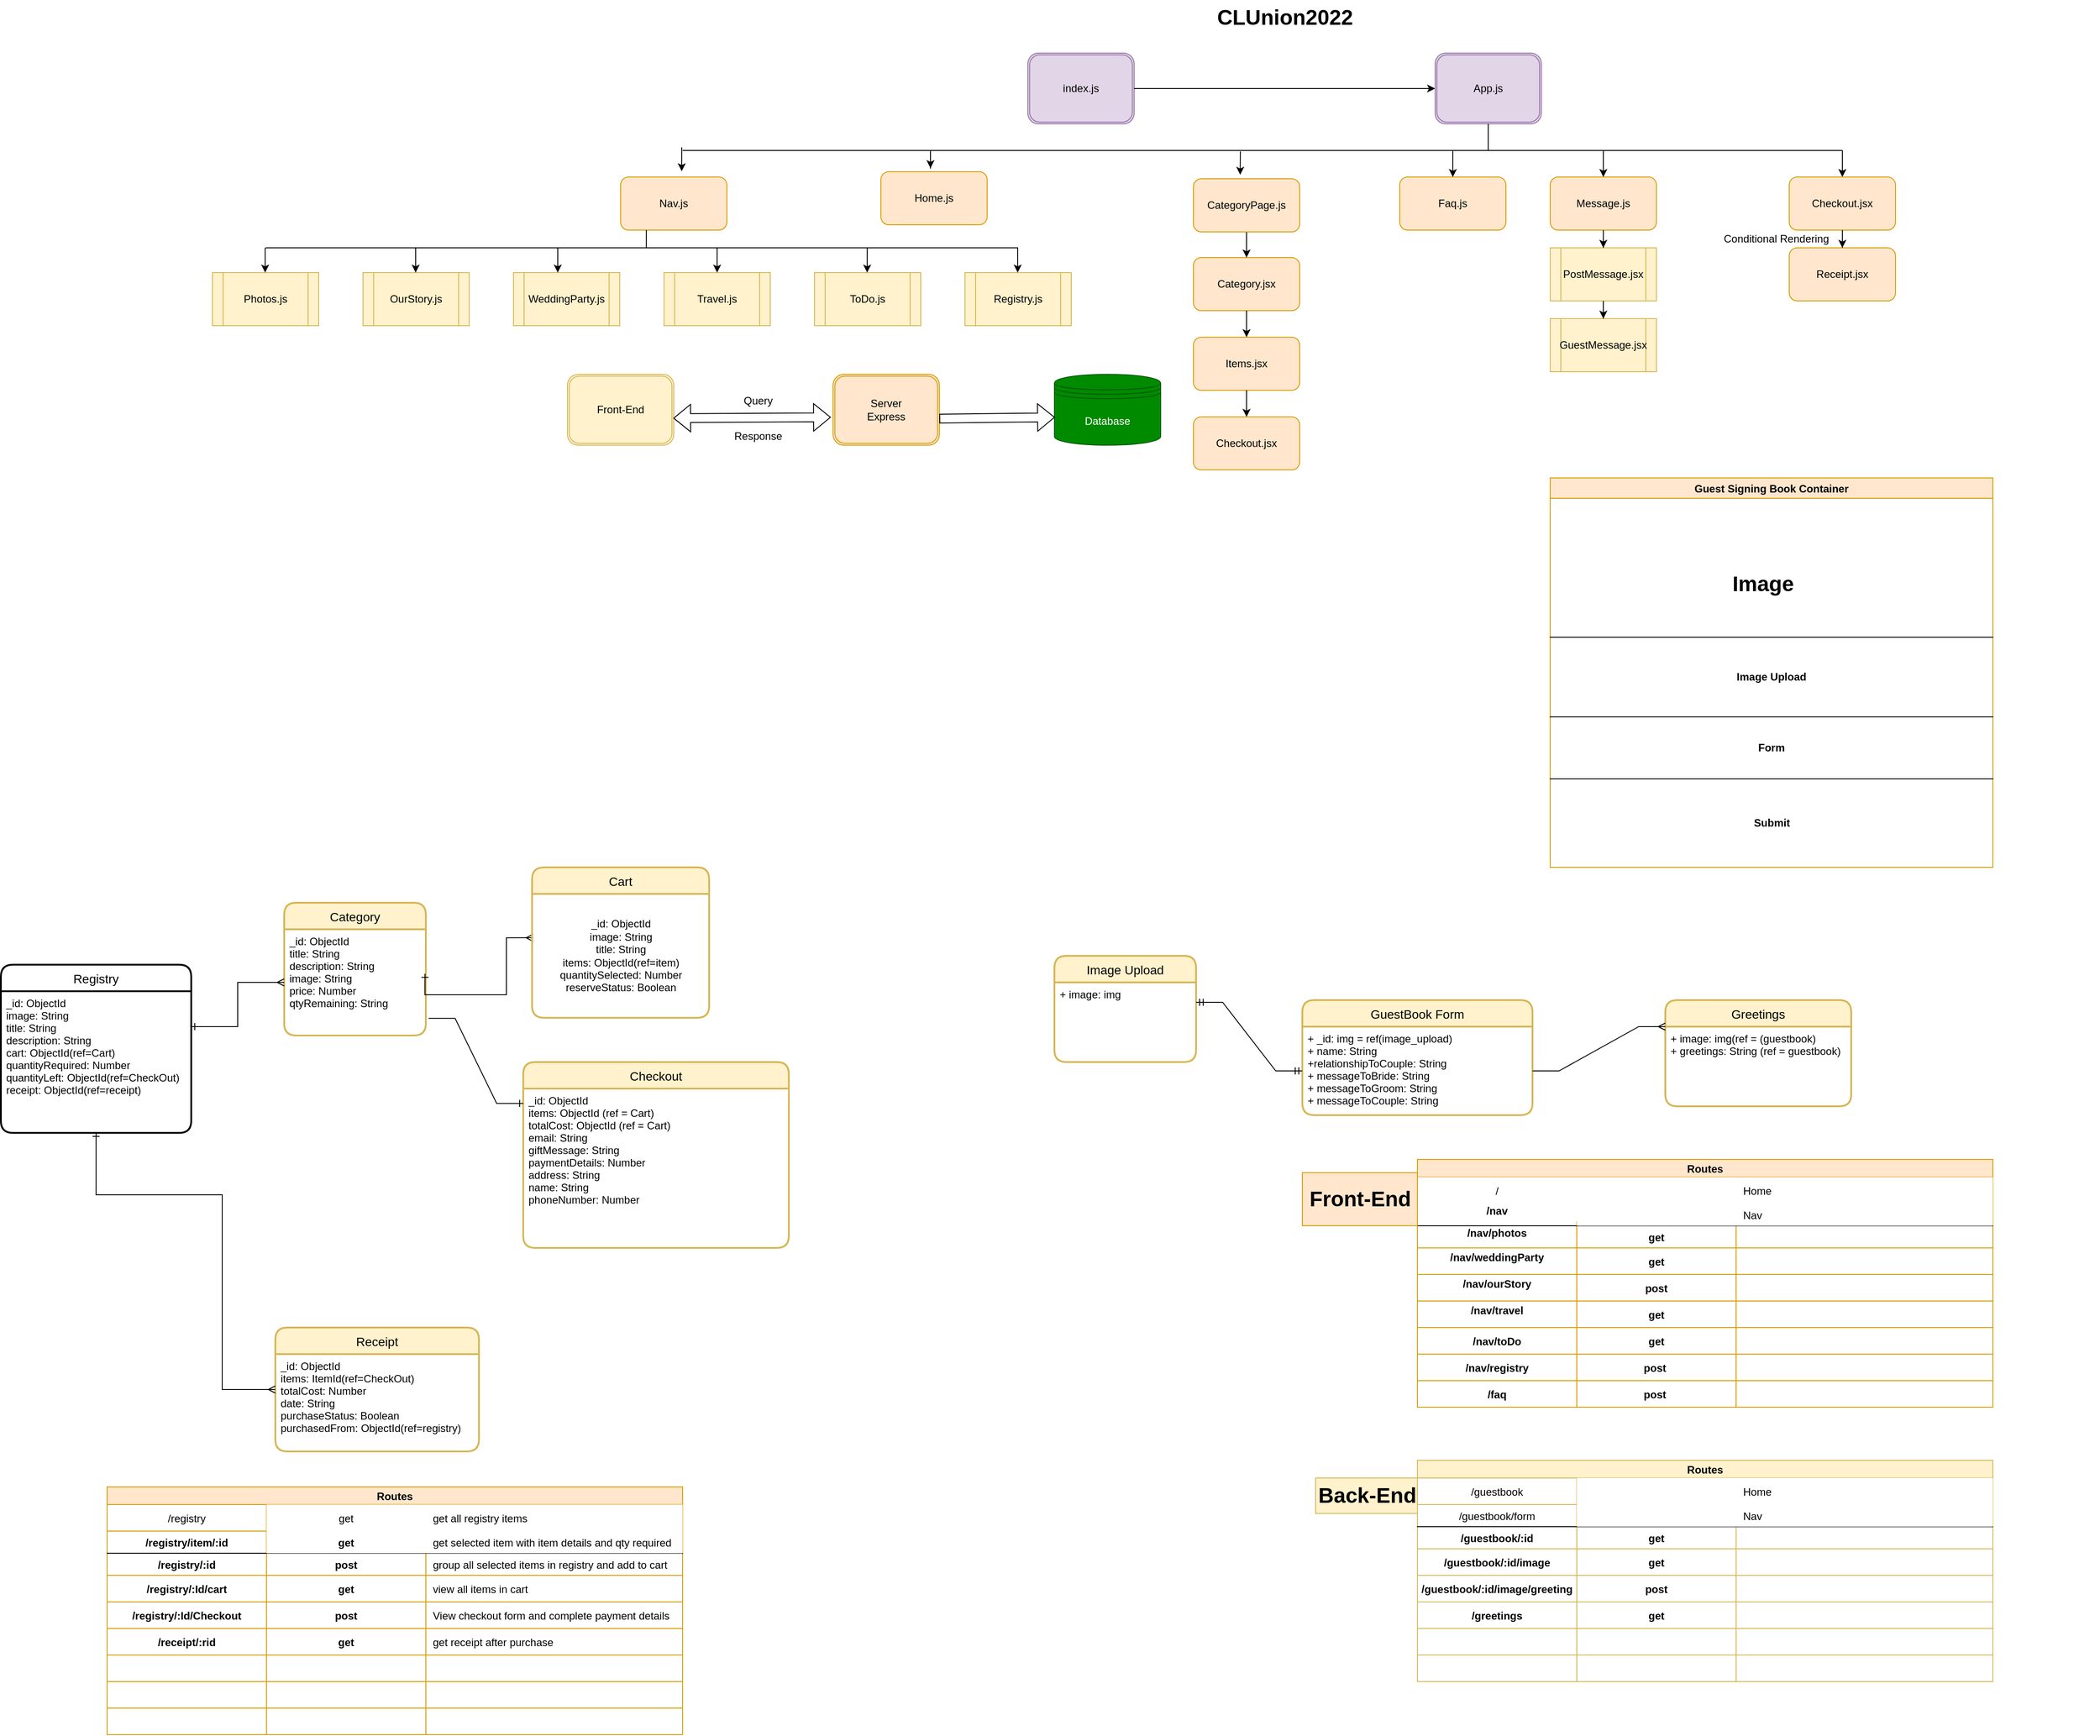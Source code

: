<mxfile version="17.4.0" type="github">
  <diagram id="R2lEEEUBdFMjLlhIrx00" name="Page-1">
    <mxGraphModel dx="4277" dy="1924" grid="1" gridSize="10" guides="1" tooltips="1" connect="1" arrows="1" fold="1" page="1" pageScale="1" pageWidth="850" pageHeight="1100" math="0" shadow="0" extFonts="Permanent Marker^https://fonts.googleapis.com/css?family=Permanent+Marker">
      <root>
        <mxCell id="0" />
        <mxCell id="1" parent="0" />
        <mxCell id="suhASBV4rH8vaRm9QiRD-216" value="" style="group" parent="1" vertex="1" connectable="0">
          <mxGeometry x="-1700" y="-1100" width="1820" height="1160" as="geometry" />
        </mxCell>
        <mxCell id="suhASBV4rH8vaRm9QiRD-166" value="index.js" style="shape=ext;double=1;rounded=1;whiteSpace=wrap;html=1;fillColor=#e1d5e7;strokeColor=#9673a6;" parent="suhASBV4rH8vaRm9QiRD-216" vertex="1">
          <mxGeometry x="610" y="60" width="120" height="80" as="geometry" />
        </mxCell>
        <mxCell id="suhASBV4rH8vaRm9QiRD-167" value="App.js" style="shape=ext;double=1;rounded=1;whiteSpace=wrap;html=1;fillColor=#e1d5e7;strokeColor=#9673a6;" parent="suhASBV4rH8vaRm9QiRD-216" vertex="1">
          <mxGeometry x="1070" y="60" width="120" height="80" as="geometry" />
        </mxCell>
        <mxCell id="suhASBV4rH8vaRm9QiRD-168" value="" style="edgeStyle=orthogonalEdgeStyle;rounded=0;orthogonalLoop=1;jettySize=auto;html=1;" parent="suhASBV4rH8vaRm9QiRD-216" source="suhASBV4rH8vaRm9QiRD-166" target="suhASBV4rH8vaRm9QiRD-167" edge="1">
          <mxGeometry relative="1" as="geometry" />
        </mxCell>
        <mxCell id="suhASBV4rH8vaRm9QiRD-169" value="Nav.js" style="rounded=1;whiteSpace=wrap;html=1;fillColor=#ffe6cc;strokeColor=#d79b00;" parent="suhASBV4rH8vaRm9QiRD-216" vertex="1">
          <mxGeometry x="150" y="200" width="120" height="60" as="geometry" />
        </mxCell>
        <mxCell id="suhASBV4rH8vaRm9QiRD-170" value="Home.js" style="rounded=1;whiteSpace=wrap;html=1;fillColor=#ffe6cc;strokeColor=#d79b00;" parent="suhASBV4rH8vaRm9QiRD-216" vertex="1">
          <mxGeometry x="444" y="194" width="120" height="60" as="geometry" />
        </mxCell>
        <mxCell id="suhASBV4rH8vaRm9QiRD-171" value="Faq.js" style="rounded=1;whiteSpace=wrap;html=1;fillColor=#ffe6cc;strokeColor=#d79b00;" parent="suhASBV4rH8vaRm9QiRD-216" vertex="1">
          <mxGeometry x="1030" y="200" width="120" height="60" as="geometry" />
        </mxCell>
        <mxCell id="suhASBV4rH8vaRm9QiRD-191" value="" style="edgeStyle=orthogonalEdgeStyle;rounded=0;orthogonalLoop=1;jettySize=auto;html=1;" parent="suhASBV4rH8vaRm9QiRD-216" source="suhASBV4rH8vaRm9QiRD-167" target="suhASBV4rH8vaRm9QiRD-171" edge="1">
          <mxGeometry relative="1" as="geometry" />
        </mxCell>
        <mxCell id="suhASBV4rH8vaRm9QiRD-172" value="Message.js" style="rounded=1;whiteSpace=wrap;html=1;fillColor=#ffe6cc;strokeColor=#d79b00;" parent="suhASBV4rH8vaRm9QiRD-216" vertex="1">
          <mxGeometry x="1200" y="200" width="120" height="60" as="geometry" />
        </mxCell>
        <mxCell id="suhASBV4rH8vaRm9QiRD-173" value="OurStory.js" style="shape=process;whiteSpace=wrap;html=1;backgroundOutline=1;fillColor=#fff2cc;strokeColor=#d6b656;" parent="suhASBV4rH8vaRm9QiRD-216" vertex="1">
          <mxGeometry x="-141" y="308" width="120" height="60" as="geometry" />
        </mxCell>
        <mxCell id="suhASBV4rH8vaRm9QiRD-174" value="WeddingParty.js" style="shape=process;whiteSpace=wrap;html=1;backgroundOutline=1;fillColor=#fff2cc;strokeColor=#d6b656;" parent="suhASBV4rH8vaRm9QiRD-216" vertex="1">
          <mxGeometry x="29" y="308" width="120" height="60" as="geometry" />
        </mxCell>
        <mxCell id="suhASBV4rH8vaRm9QiRD-175" value="Travel.js" style="shape=process;whiteSpace=wrap;html=1;backgroundOutline=1;fillColor=#fff2cc;strokeColor=#d6b656;" parent="suhASBV4rH8vaRm9QiRD-216" vertex="1">
          <mxGeometry x="199" y="308" width="120" height="60" as="geometry" />
        </mxCell>
        <mxCell id="suhASBV4rH8vaRm9QiRD-204" value="" style="edgeStyle=orthogonalEdgeStyle;rounded=0;orthogonalLoop=1;jettySize=auto;html=1;" parent="suhASBV4rH8vaRm9QiRD-216" target="suhASBV4rH8vaRm9QiRD-175" edge="1">
          <mxGeometry relative="1" as="geometry">
            <Array as="points">
              <mxPoint x="179" y="280" />
              <mxPoint x="259" y="280" />
            </Array>
            <mxPoint x="179.048" y="260" as="sourcePoint" />
          </mxGeometry>
        </mxCell>
        <mxCell id="suhASBV4rH8vaRm9QiRD-176" value="ToDo.js" style="shape=process;whiteSpace=wrap;html=1;backgroundOutline=1;fillColor=#fff2cc;strokeColor=#d6b656;" parent="suhASBV4rH8vaRm9QiRD-216" vertex="1">
          <mxGeometry x="369" y="308" width="120" height="60" as="geometry" />
        </mxCell>
        <mxCell id="suhASBV4rH8vaRm9QiRD-177" value="Registry.js" style="shape=process;whiteSpace=wrap;html=1;backgroundOutline=1;fillColor=#fff2cc;strokeColor=#d6b656;" parent="suhASBV4rH8vaRm9QiRD-216" vertex="1">
          <mxGeometry x="539" y="308" width="120" height="60" as="geometry" />
        </mxCell>
        <mxCell id="suhASBV4rH8vaRm9QiRD-178" value="Photos.js" style="shape=process;whiteSpace=wrap;html=1;backgroundOutline=1;fillColor=#fff2cc;strokeColor=#d6b656;" parent="suhASBV4rH8vaRm9QiRD-216" vertex="1">
          <mxGeometry x="-311" y="308" width="120" height="60" as="geometry" />
        </mxCell>
        <mxCell id="suhASBV4rH8vaRm9QiRD-179" value="PostMessage.jsx" style="shape=process;whiteSpace=wrap;html=1;backgroundOutline=1;fillColor=#fff2cc;strokeColor=#d6b656;" parent="suhASBV4rH8vaRm9QiRD-216" vertex="1">
          <mxGeometry x="1200" y="280" width="120" height="60" as="geometry" />
        </mxCell>
        <mxCell id="suhASBV4rH8vaRm9QiRD-190" value="" style="edgeStyle=orthogonalEdgeStyle;rounded=0;orthogonalLoop=1;jettySize=auto;html=1;" parent="suhASBV4rH8vaRm9QiRD-216" source="suhASBV4rH8vaRm9QiRD-172" target="suhASBV4rH8vaRm9QiRD-179" edge="1">
          <mxGeometry relative="1" as="geometry" />
        </mxCell>
        <mxCell id="suhASBV4rH8vaRm9QiRD-184" value="GuestMessage.jsx" style="shape=process;whiteSpace=wrap;html=1;backgroundOutline=1;fillColor=#fff2cc;strokeColor=#d6b656;" parent="suhASBV4rH8vaRm9QiRD-216" vertex="1">
          <mxGeometry x="1200" y="360" width="120" height="60" as="geometry" />
        </mxCell>
        <mxCell id="suhASBV4rH8vaRm9QiRD-185" value="" style="edgeStyle=orthogonalEdgeStyle;rounded=0;orthogonalLoop=1;jettySize=auto;html=1;" parent="suhASBV4rH8vaRm9QiRD-216" source="suhASBV4rH8vaRm9QiRD-179" target="suhASBV4rH8vaRm9QiRD-184" edge="1">
          <mxGeometry relative="1" as="geometry" />
        </mxCell>
        <mxCell id="suhASBV4rH8vaRm9QiRD-196" value="" style="shape=partialRectangle;whiteSpace=wrap;html=1;bottom=0;right=0;fillColor=none;" parent="suhASBV4rH8vaRm9QiRD-216" vertex="1">
          <mxGeometry x="500" y="170" width="600" height="20" as="geometry" />
        </mxCell>
        <mxCell id="suhASBV4rH8vaRm9QiRD-198" value="" style="edgeStyle=elbowEdgeStyle;elbow=vertical;endArrow=classic;html=1;rounded=0;entryX=0.5;entryY=0;entryDx=0;entryDy=0;" parent="suhASBV4rH8vaRm9QiRD-216" target="suhASBV4rH8vaRm9QiRD-172" edge="1">
          <mxGeometry width="50" height="50" relative="1" as="geometry">
            <mxPoint x="1130" y="170" as="sourcePoint" />
            <mxPoint x="1180" y="120" as="targetPoint" />
            <Array as="points">
              <mxPoint x="1190" y="170" />
            </Array>
          </mxGeometry>
        </mxCell>
        <mxCell id="suhASBV4rH8vaRm9QiRD-201" value="" style="endArrow=classic;html=1;rounded=0;exitX=0.693;exitY=0.025;exitDx=0;exitDy=0;exitPerimeter=0;entryX=0.423;entryY=-0.042;entryDx=0;entryDy=0;entryPerimeter=0;" parent="suhASBV4rH8vaRm9QiRD-216" edge="1">
          <mxGeometry width="50" height="50" relative="1" as="geometry">
            <mxPoint x="219.04" y="166.51" as="sourcePoint" />
            <mxPoint x="219.0" y="193.49" as="targetPoint" />
          </mxGeometry>
        </mxCell>
        <mxCell id="suhASBV4rH8vaRm9QiRD-206" value="" style="endArrow=classic;html=1;rounded=0;" parent="suhASBV4rH8vaRm9QiRD-216" edge="1">
          <mxGeometry width="50" height="50" relative="1" as="geometry">
            <mxPoint x="79" y="280" as="sourcePoint" />
            <mxPoint x="79" y="308" as="targetPoint" />
          </mxGeometry>
        </mxCell>
        <mxCell id="suhASBV4rH8vaRm9QiRD-207" value="" style="endArrow=classic;html=1;rounded=0;" parent="suhASBV4rH8vaRm9QiRD-216" edge="1">
          <mxGeometry width="50" height="50" relative="1" as="geometry">
            <mxPoint x="-81.5" y="280" as="sourcePoint" />
            <mxPoint x="-81.5" y="308" as="targetPoint" />
          </mxGeometry>
        </mxCell>
        <mxCell id="suhASBV4rH8vaRm9QiRD-208" value="" style="endArrow=classic;html=1;rounded=0;" parent="suhASBV4rH8vaRm9QiRD-216" edge="1">
          <mxGeometry width="50" height="50" relative="1" as="geometry">
            <mxPoint x="-251.5" y="280" as="sourcePoint" />
            <mxPoint x="-251.5" y="308" as="targetPoint" />
          </mxGeometry>
        </mxCell>
        <mxCell id="suhASBV4rH8vaRm9QiRD-209" value="" style="endArrow=classic;html=1;rounded=0;" parent="suhASBV4rH8vaRm9QiRD-216" edge="1">
          <mxGeometry width="50" height="50" relative="1" as="geometry">
            <mxPoint x="428.5" y="280" as="sourcePoint" />
            <mxPoint x="428.5" y="308" as="targetPoint" />
          </mxGeometry>
        </mxCell>
        <mxCell id="suhASBV4rH8vaRm9QiRD-210" value="" style="endArrow=classic;html=1;rounded=0;" parent="suhASBV4rH8vaRm9QiRD-216" edge="1">
          <mxGeometry width="50" height="50" relative="1" as="geometry">
            <mxPoint x="598.5" y="280" as="sourcePoint" />
            <mxPoint x="598.5" y="308" as="targetPoint" />
          </mxGeometry>
        </mxCell>
        <mxCell id="suhASBV4rH8vaRm9QiRD-211" value="" style="endArrow=none;html=1;rounded=0;" parent="suhASBV4rH8vaRm9QiRD-216" edge="1">
          <mxGeometry width="50" height="50" relative="1" as="geometry">
            <mxPoint x="259" y="280" as="sourcePoint" />
            <mxPoint x="599" y="280" as="targetPoint" />
          </mxGeometry>
        </mxCell>
        <mxCell id="suhASBV4rH8vaRm9QiRD-212" value="" style="endArrow=none;html=1;rounded=0;" parent="suhASBV4rH8vaRm9QiRD-216" edge="1">
          <mxGeometry width="50" height="50" relative="1" as="geometry">
            <mxPoint x="-251" y="280" as="sourcePoint" />
            <mxPoint x="179" y="280" as="targetPoint" />
          </mxGeometry>
        </mxCell>
        <mxCell id="suhASBV4rH8vaRm9QiRD-213" value="CLUnion2022" style="text;strokeColor=none;fillColor=none;html=1;fontSize=24;fontStyle=1;verticalAlign=middle;align=center;" parent="suhASBV4rH8vaRm9QiRD-216" vertex="1">
          <mxGeometry x="850" width="100" height="40" as="geometry" />
        </mxCell>
        <mxCell id="suhASBV4rH8vaRm9QiRD-229" value="Database" style="shape=datastore;whiteSpace=wrap;html=1;fillColor=#008a00;fontColor=#ffffff;strokeColor=#005700;" parent="suhASBV4rH8vaRm9QiRD-216" vertex="1">
          <mxGeometry x="640" y="423" width="120" height="80" as="geometry" />
        </mxCell>
        <mxCell id="m_2gnXW2FDUe8rlWcmqP-1" value="" style="endArrow=none;html=1;rounded=0;" edge="1" parent="suhASBV4rH8vaRm9QiRD-216">
          <mxGeometry width="50" height="50" relative="1" as="geometry">
            <mxPoint x="1260" y="170" as="sourcePoint" />
            <mxPoint x="1530" y="170" as="targetPoint" />
          </mxGeometry>
        </mxCell>
        <mxCell id="m_2gnXW2FDUe8rlWcmqP-4" value="" style="endArrow=classic;html=1;rounded=0;" edge="1" parent="suhASBV4rH8vaRm9QiRD-216">
          <mxGeometry width="50" height="50" relative="1" as="geometry">
            <mxPoint x="1530" y="170" as="sourcePoint" />
            <mxPoint x="1530" y="200" as="targetPoint" />
            <Array as="points" />
          </mxGeometry>
        </mxCell>
        <mxCell id="m_2gnXW2FDUe8rlWcmqP-46" value="Checkout.jsx" style="rounded=1;whiteSpace=wrap;html=1;fillColor=#ffe6cc;strokeColor=#d79b00;" vertex="1" parent="suhASBV4rH8vaRm9QiRD-216">
          <mxGeometry x="1470" y="200" width="120" height="60" as="geometry" />
        </mxCell>
        <mxCell id="m_2gnXW2FDUe8rlWcmqP-47" value="Receipt.jsx" style="whiteSpace=wrap;html=1;fillColor=#ffe6cc;strokeColor=#d79b00;rounded=1;" vertex="1" parent="suhASBV4rH8vaRm9QiRD-216">
          <mxGeometry x="1470" y="280" width="120" height="60" as="geometry" />
        </mxCell>
        <mxCell id="m_2gnXW2FDUe8rlWcmqP-48" value="" style="edgeStyle=orthogonalEdgeStyle;rounded=0;orthogonalLoop=1;jettySize=auto;html=1;" edge="1" parent="suhASBV4rH8vaRm9QiRD-216" source="m_2gnXW2FDUe8rlWcmqP-46" target="m_2gnXW2FDUe8rlWcmqP-47">
          <mxGeometry relative="1" as="geometry" />
        </mxCell>
        <mxCell id="m_2gnXW2FDUe8rlWcmqP-49" value="Conditional Rendering" style="text;html=1;align=center;verticalAlign=middle;resizable=0;points=[];autosize=1;strokeColor=none;fillColor=none;" vertex="1" parent="suhASBV4rH8vaRm9QiRD-216">
          <mxGeometry x="1390" y="260" width="130" height="20" as="geometry" />
        </mxCell>
        <mxCell id="m_2gnXW2FDUe8rlWcmqP-50" value="" style="endArrow=none;html=1;rounded=0;" edge="1" parent="suhASBV4rH8vaRm9QiRD-216">
          <mxGeometry width="50" height="50" relative="1" as="geometry">
            <mxPoint x="220" y="170" as="sourcePoint" />
            <mxPoint x="500" y="170" as="targetPoint" />
          </mxGeometry>
        </mxCell>
        <mxCell id="m_2gnXW2FDUe8rlWcmqP-51" value="" style="endArrow=classic;html=1;rounded=0;entryX=0;entryY=1;entryDx=0;entryDy=0;" edge="1" parent="suhASBV4rH8vaRm9QiRD-216" target="suhASBV4rH8vaRm9QiRD-196">
          <mxGeometry width="50" height="50" relative="1" as="geometry">
            <mxPoint x="500" y="170" as="sourcePoint" />
            <mxPoint x="550" y="120" as="targetPoint" />
          </mxGeometry>
        </mxCell>
        <mxCell id="m_2gnXW2FDUe8rlWcmqP-53" value="" style="endArrow=classic;html=1;rounded=0;entryX=0.583;entryY=1.323;entryDx=0;entryDy=0;entryPerimeter=0;" edge="1" parent="suhASBV4rH8vaRm9QiRD-216">
          <mxGeometry width="50" height="50" relative="1" as="geometry">
            <mxPoint x="850" y="171" as="sourcePoint" />
            <mxPoint x="849.8" y="197.46" as="targetPoint" />
          </mxGeometry>
        </mxCell>
        <mxCell id="m_2gnXW2FDUe8rlWcmqP-54" value="Category.jsx" style="whiteSpace=wrap;html=1;fillColor=#ffe6cc;strokeColor=#d79b00;rounded=1;" vertex="1" parent="suhASBV4rH8vaRm9QiRD-216">
          <mxGeometry x="797" y="291" width="120" height="60" as="geometry" />
        </mxCell>
        <mxCell id="m_2gnXW2FDUe8rlWcmqP-56" value="Items.jsx" style="whiteSpace=wrap;html=1;fillColor=#ffe6cc;strokeColor=#d79b00;rounded=1;" vertex="1" parent="suhASBV4rH8vaRm9QiRD-216">
          <mxGeometry x="797" y="381" width="120" height="60" as="geometry" />
        </mxCell>
        <mxCell id="m_2gnXW2FDUe8rlWcmqP-57" value="" style="edgeStyle=orthogonalEdgeStyle;rounded=0;orthogonalLoop=1;jettySize=auto;html=1;" edge="1" parent="suhASBV4rH8vaRm9QiRD-216" source="m_2gnXW2FDUe8rlWcmqP-54" target="m_2gnXW2FDUe8rlWcmqP-56">
          <mxGeometry relative="1" as="geometry" />
        </mxCell>
        <mxCell id="m_2gnXW2FDUe8rlWcmqP-58" value="Checkout.jsx" style="whiteSpace=wrap;html=1;fillColor=#ffe6cc;strokeColor=#d79b00;rounded=1;" vertex="1" parent="suhASBV4rH8vaRm9QiRD-216">
          <mxGeometry x="797" y="471" width="120" height="60" as="geometry" />
        </mxCell>
        <mxCell id="m_2gnXW2FDUe8rlWcmqP-59" value="" style="edgeStyle=orthogonalEdgeStyle;rounded=0;orthogonalLoop=1;jettySize=auto;html=1;" edge="1" parent="suhASBV4rH8vaRm9QiRD-216" source="m_2gnXW2FDUe8rlWcmqP-56" target="m_2gnXW2FDUe8rlWcmqP-58">
          <mxGeometry relative="1" as="geometry" />
        </mxCell>
        <mxCell id="suhASBV4rH8vaRm9QiRD-219" value="Guest Signing Book Container" style="swimlane;fillColor=#ffe6cc;strokeColor=#d79b00;" parent="1" vertex="1">
          <mxGeometry x="-500" y="-560" width="500" height="440" as="geometry" />
        </mxCell>
        <mxCell id="suhASBV4rH8vaRm9QiRD-220" value="Image Upload" style="shape=partialRectangle;whiteSpace=wrap;html=1;left=0;right=0;fillColor=none;fontStyle=1" parent="suhASBV4rH8vaRm9QiRD-219" vertex="1">
          <mxGeometry y="180" width="500" height="90" as="geometry" />
        </mxCell>
        <mxCell id="suhASBV4rH8vaRm9QiRD-221" value="&lt;b&gt;Form&lt;/b&gt;" style="shape=partialRectangle;whiteSpace=wrap;html=1;left=0;right=0;fillColor=none;" parent="suhASBV4rH8vaRm9QiRD-219" vertex="1">
          <mxGeometry y="270" width="500" height="70" as="geometry" />
        </mxCell>
        <mxCell id="suhASBV4rH8vaRm9QiRD-224" value="Image" style="text;strokeColor=none;fillColor=none;html=1;fontSize=24;fontStyle=1;verticalAlign=middle;align=center;" parent="suhASBV4rH8vaRm9QiRD-219" vertex="1">
          <mxGeometry x="190" y="100" width="100" height="40" as="geometry" />
        </mxCell>
        <mxCell id="suhASBV4rH8vaRm9QiRD-226" value="&lt;b&gt;Submit&lt;/b&gt;" style="text;html=1;align=center;verticalAlign=middle;resizable=0;points=[];autosize=1;strokeColor=none;fillColor=none;" parent="suhASBV4rH8vaRm9QiRD-219" vertex="1">
          <mxGeometry x="220" y="380" width="60" height="20" as="geometry" />
        </mxCell>
        <mxCell id="suhASBV4rH8vaRm9QiRD-227" value="Front-End" style="shape=ext;double=1;rounded=1;whiteSpace=wrap;html=1;fillColor=#fff2cc;strokeColor=#d6b656;" parent="1" vertex="1">
          <mxGeometry x="-1610" y="-677" width="120" height="80" as="geometry" />
        </mxCell>
        <mxCell id="suhASBV4rH8vaRm9QiRD-228" value="Server&lt;br&gt;Express" style="shape=ext;double=1;rounded=1;whiteSpace=wrap;html=1;fillColor=#ffe6cc;strokeColor=#d79b00;" parent="1" vertex="1">
          <mxGeometry x="-1310" y="-677" width="120" height="80" as="geometry" />
        </mxCell>
        <mxCell id="suhASBV4rH8vaRm9QiRD-232" value="Query" style="text;html=1;align=center;verticalAlign=middle;resizable=0;points=[];autosize=1;strokeColor=none;fillColor=none;" parent="1" vertex="1">
          <mxGeometry x="-1420" y="-657" width="50" height="20" as="geometry" />
        </mxCell>
        <mxCell id="suhASBV4rH8vaRm9QiRD-233" value="Response" style="text;html=1;align=center;verticalAlign=middle;resizable=0;points=[];autosize=1;strokeColor=none;fillColor=none;" parent="1" vertex="1">
          <mxGeometry x="-1430" y="-617" width="70" height="20" as="geometry" />
        </mxCell>
        <mxCell id="suhASBV4rH8vaRm9QiRD-231" value="" style="shape=flexArrow;endArrow=classic;startArrow=classic;html=1;rounded=0;entryX=-0.021;entryY=0.606;entryDx=0;entryDy=0;entryPerimeter=0;exitX=0.996;exitY=0.619;exitDx=0;exitDy=0;exitPerimeter=0;" parent="1" source="suhASBV4rH8vaRm9QiRD-227" target="suhASBV4rH8vaRm9QiRD-228" edge="1">
          <mxGeometry width="100" height="100" relative="1" as="geometry">
            <mxPoint x="-1490" y="-627" as="sourcePoint" />
            <mxPoint x="-1390" y="-727" as="targetPoint" />
          </mxGeometry>
        </mxCell>
        <mxCell id="suhASBV4rH8vaRm9QiRD-234" value="" style="shape=flexArrow;endArrow=classic;html=1;rounded=0;entryX=0.004;entryY=0.606;entryDx=0;entryDy=0;entryPerimeter=0;" parent="1" target="suhASBV4rH8vaRm9QiRD-229" edge="1">
          <mxGeometry width="50" height="50" relative="1" as="geometry">
            <mxPoint x="-1190" y="-627" as="sourcePoint" />
            <mxPoint x="-1140" y="-677" as="targetPoint" />
          </mxGeometry>
        </mxCell>
        <mxCell id="suhASBV4rH8vaRm9QiRD-235" value="Image Upload" style="swimlane;childLayout=stackLayout;horizontal=1;startSize=30;horizontalStack=0;rounded=1;fontSize=14;fontStyle=0;strokeWidth=2;resizeParent=0;resizeLast=1;shadow=0;dashed=0;align=center;fillColor=#fff2cc;strokeColor=#d6b656;" parent="1" vertex="1">
          <mxGeometry x="-1060" y="-20" width="160" height="120" as="geometry" />
        </mxCell>
        <mxCell id="suhASBV4rH8vaRm9QiRD-236" value="+ image: img" style="align=left;strokeColor=none;fillColor=none;spacingLeft=4;fontSize=12;verticalAlign=top;resizable=0;rotatable=0;part=1;" parent="suhASBV4rH8vaRm9QiRD-235" vertex="1">
          <mxGeometry y="30" width="160" height="90" as="geometry" />
        </mxCell>
        <mxCell id="suhASBV4rH8vaRm9QiRD-237" value="GuestBook Form" style="swimlane;childLayout=stackLayout;horizontal=1;startSize=30;horizontalStack=0;rounded=1;fontSize=14;fontStyle=0;strokeWidth=2;resizeParent=0;resizeLast=1;shadow=0;dashed=0;align=center;fillColor=#fff2cc;strokeColor=#d6b656;" parent="1" vertex="1">
          <mxGeometry x="-780" y="30" width="260" height="130" as="geometry" />
        </mxCell>
        <mxCell id="suhASBV4rH8vaRm9QiRD-238" value="+ _id: img = ref(image_upload)&#xa;+ name: String&#xa;+relationshipToCouple: String&#xa;+ messageToBride: String&#xa;+ messageToGroom: String&#xa;+ messageToCouple: String" style="align=left;strokeColor=none;fillColor=none;spacingLeft=4;fontSize=12;verticalAlign=top;resizable=0;rotatable=0;part=1;" parent="suhASBV4rH8vaRm9QiRD-237" vertex="1">
          <mxGeometry y="30" width="260" height="100" as="geometry" />
        </mxCell>
        <mxCell id="suhASBV4rH8vaRm9QiRD-239" value="" style="edgeStyle=entityRelationEdgeStyle;fontSize=12;html=1;endArrow=ERmandOne;startArrow=ERmandOne;rounded=0;entryX=0;entryY=0.5;entryDx=0;entryDy=0;exitX=1;exitY=0.25;exitDx=0;exitDy=0;" parent="1" source="suhASBV4rH8vaRm9QiRD-236" target="suhASBV4rH8vaRm9QiRD-238" edge="1">
          <mxGeometry width="100" height="100" relative="1" as="geometry">
            <mxPoint x="-900" y="40" as="sourcePoint" />
            <mxPoint x="-800" y="-60" as="targetPoint" />
          </mxGeometry>
        </mxCell>
        <mxCell id="suhASBV4rH8vaRm9QiRD-240" value="Greetings" style="swimlane;childLayout=stackLayout;horizontal=1;startSize=30;horizontalStack=0;rounded=1;fontSize=14;fontStyle=0;strokeWidth=2;resizeParent=0;resizeLast=1;shadow=0;dashed=0;align=center;fillColor=#fff2cc;strokeColor=#d6b656;" parent="1" vertex="1">
          <mxGeometry x="-370" y="30" width="210" height="120" as="geometry" />
        </mxCell>
        <mxCell id="suhASBV4rH8vaRm9QiRD-241" value="+ image: img(ref = (guestbook)&#xa;+ greetings: String (ref = guestbook)" style="align=left;strokeColor=none;fillColor=none;spacingLeft=4;fontSize=12;verticalAlign=top;resizable=0;rotatable=0;part=1;" parent="suhASBV4rH8vaRm9QiRD-240" vertex="1">
          <mxGeometry y="30" width="210" height="90" as="geometry" />
        </mxCell>
        <mxCell id="suhASBV4rH8vaRm9QiRD-242" value="" style="edgeStyle=entityRelationEdgeStyle;fontSize=12;html=1;endArrow=ERmany;rounded=0;entryX=0;entryY=0;entryDx=0;entryDy=0;exitX=1;exitY=0.5;exitDx=0;exitDy=0;" parent="1" source="suhASBV4rH8vaRm9QiRD-238" target="suhASBV4rH8vaRm9QiRD-241" edge="1">
          <mxGeometry width="100" height="100" relative="1" as="geometry">
            <mxPoint x="-510" y="105" as="sourcePoint" />
            <mxPoint x="-420" y="10" as="targetPoint" />
          </mxGeometry>
        </mxCell>
        <mxCell id="suhASBV4rH8vaRm9QiRD-249" value="Routes" style="shape=table;startSize=20;container=1;collapsible=1;childLayout=tableLayout;fixedRows=1;rowLines=1;fontStyle=1;align=center;resizeLast=1;swimlaneFillColor=default;fillColor=#ffe6cc;strokeColor=#d79b00;" parent="1" vertex="1">
          <mxGeometry x="-650" y="210" width="650" height="280.0" as="geometry">
            <mxRectangle x="-150" y="-285" width="70" height="20" as="alternateBounds" />
          </mxGeometry>
        </mxCell>
        <mxCell id="suhASBV4rH8vaRm9QiRD-250" value="" style="shape=tableRow;horizontal=0;startSize=0;swimlaneHead=0;swimlaneBody=0;fillColor=none;collapsible=0;dropTarget=0;points=[[0,0.5],[1,0.5]];portConstraint=eastwest;top=0;left=0;right=0;bottom=0;" parent="suhASBV4rH8vaRm9QiRD-249" vertex="1">
          <mxGeometry y="20" width="650" height="30" as="geometry" />
        </mxCell>
        <mxCell id="suhASBV4rH8vaRm9QiRD-251" style="shape=partialRectangle;connectable=0;fillColor=none;top=0;left=0;bottom=0;right=0;fontStyle=0;overflow=hidden;" parent="suhASBV4rH8vaRm9QiRD-250" vertex="1">
          <mxGeometry width="180" height="30" as="geometry">
            <mxRectangle width="180" height="30" as="alternateBounds" />
          </mxGeometry>
        </mxCell>
        <mxCell id="suhASBV4rH8vaRm9QiRD-252" value="" style="shape=partialRectangle;connectable=0;top=0;left=0;bottom=0;right=0;fontStyle=0;overflow=hidden;" parent="suhASBV4rH8vaRm9QiRD-250" vertex="1">
          <mxGeometry x="180" width="180" height="30" as="geometry">
            <mxRectangle width="180" height="30" as="alternateBounds" />
          </mxGeometry>
        </mxCell>
        <mxCell id="suhASBV4rH8vaRm9QiRD-253" value="Home" style="shape=partialRectangle;connectable=0;top=0;left=0;bottom=0;right=0;align=left;spacingLeft=6;fontStyle=0;overflow=hidden;" parent="suhASBV4rH8vaRm9QiRD-250" vertex="1">
          <mxGeometry x="360" width="290" height="30" as="geometry">
            <mxRectangle width="290" height="30" as="alternateBounds" />
          </mxGeometry>
        </mxCell>
        <mxCell id="suhASBV4rH8vaRm9QiRD-254" value="" style="shape=tableRow;horizontal=0;startSize=0;swimlaneHead=0;swimlaneBody=0;fillColor=none;collapsible=0;dropTarget=0;points=[[0,0.5],[1,0.5]];portConstraint=eastwest;top=0;left=0;right=0;bottom=1;" parent="suhASBV4rH8vaRm9QiRD-249" vertex="1">
          <mxGeometry y="50" width="650" height="25" as="geometry" />
        </mxCell>
        <mxCell id="suhASBV4rH8vaRm9QiRD-255" style="shape=partialRectangle;connectable=0;fillColor=none;top=0;left=0;bottom=0;right=0;fontStyle=1;overflow=hidden;" parent="suhASBV4rH8vaRm9QiRD-254" vertex="1">
          <mxGeometry width="180" height="25" as="geometry">
            <mxRectangle width="180" height="25" as="alternateBounds" />
          </mxGeometry>
        </mxCell>
        <mxCell id="suhASBV4rH8vaRm9QiRD-256" value="" style="shape=partialRectangle;connectable=0;top=0;left=0;bottom=0;right=0;fontStyle=1;overflow=hidden;" parent="suhASBV4rH8vaRm9QiRD-254" vertex="1">
          <mxGeometry x="180" width="180" height="25" as="geometry">
            <mxRectangle width="180" height="25" as="alternateBounds" />
          </mxGeometry>
        </mxCell>
        <mxCell id="suhASBV4rH8vaRm9QiRD-257" value="Nav" style="shape=partialRectangle;connectable=0;top=0;left=0;bottom=0;right=0;align=left;spacingLeft=6;fontStyle=0;overflow=hidden;" parent="suhASBV4rH8vaRm9QiRD-254" vertex="1">
          <mxGeometry x="360" width="290" height="25" as="geometry">
            <mxRectangle width="290" height="25" as="alternateBounds" />
          </mxGeometry>
        </mxCell>
        <mxCell id="suhASBV4rH8vaRm9QiRD-258" value="" style="shape=tableRow;horizontal=0;startSize=0;swimlaneHead=0;swimlaneBody=0;fillColor=none;collapsible=0;dropTarget=0;points=[[0,0.5],[1,0.5]];portConstraint=eastwest;top=0;left=0;right=0;bottom=0;" parent="suhASBV4rH8vaRm9QiRD-249" vertex="1">
          <mxGeometry y="75" width="650" height="25" as="geometry" />
        </mxCell>
        <mxCell id="suhASBV4rH8vaRm9QiRD-259" style="shape=partialRectangle;connectable=0;fillColor=none;top=0;left=0;bottom=0;right=0;editable=1;overflow=hidden;fontStyle=1" parent="suhASBV4rH8vaRm9QiRD-258" vertex="1">
          <mxGeometry width="180" height="25" as="geometry">
            <mxRectangle width="180" height="25" as="alternateBounds" />
          </mxGeometry>
        </mxCell>
        <mxCell id="suhASBV4rH8vaRm9QiRD-260" value="get" style="shape=partialRectangle;connectable=0;fillColor=none;top=0;left=0;bottom=0;right=0;editable=1;overflow=hidden;fontStyle=1" parent="suhASBV4rH8vaRm9QiRD-258" vertex="1">
          <mxGeometry x="180" width="180" height="25" as="geometry">
            <mxRectangle width="180" height="25" as="alternateBounds" />
          </mxGeometry>
        </mxCell>
        <mxCell id="suhASBV4rH8vaRm9QiRD-261" value="" style="shape=partialRectangle;connectable=0;fillColor=none;top=0;left=0;bottom=0;right=0;align=left;spacingLeft=6;overflow=hidden;" parent="suhASBV4rH8vaRm9QiRD-258" vertex="1">
          <mxGeometry x="360" width="290" height="25" as="geometry">
            <mxRectangle width="290" height="25" as="alternateBounds" />
          </mxGeometry>
        </mxCell>
        <mxCell id="suhASBV4rH8vaRm9QiRD-262" value="" style="shape=tableRow;horizontal=0;startSize=0;swimlaneHead=0;swimlaneBody=0;fillColor=none;collapsible=0;dropTarget=0;points=[[0,0.5],[1,0.5]];portConstraint=eastwest;top=0;left=0;right=0;bottom=0;" parent="suhASBV4rH8vaRm9QiRD-249" vertex="1">
          <mxGeometry y="100" width="650" height="30" as="geometry" />
        </mxCell>
        <mxCell id="suhASBV4rH8vaRm9QiRD-263" style="shape=partialRectangle;connectable=0;fillColor=none;top=0;left=0;bottom=0;right=0;editable=1;overflow=hidden;fontStyle=1" parent="suhASBV4rH8vaRm9QiRD-262" vertex="1">
          <mxGeometry width="180" height="30" as="geometry">
            <mxRectangle width="180" height="30" as="alternateBounds" />
          </mxGeometry>
        </mxCell>
        <mxCell id="suhASBV4rH8vaRm9QiRD-264" value="get" style="shape=partialRectangle;connectable=0;fillColor=none;top=0;left=0;bottom=0;right=0;editable=1;overflow=hidden;fontStyle=1" parent="suhASBV4rH8vaRm9QiRD-262" vertex="1">
          <mxGeometry x="180" width="180" height="30" as="geometry">
            <mxRectangle width="180" height="30" as="alternateBounds" />
          </mxGeometry>
        </mxCell>
        <mxCell id="suhASBV4rH8vaRm9QiRD-265" value="" style="shape=partialRectangle;connectable=0;fillColor=none;top=0;left=0;bottom=0;right=0;align=left;spacingLeft=6;overflow=hidden;" parent="suhASBV4rH8vaRm9QiRD-262" vertex="1">
          <mxGeometry x="360" width="290" height="30" as="geometry">
            <mxRectangle width="290" height="30" as="alternateBounds" />
          </mxGeometry>
        </mxCell>
        <mxCell id="suhASBV4rH8vaRm9QiRD-266" style="shape=tableRow;horizontal=0;startSize=0;swimlaneHead=0;swimlaneBody=0;fillColor=none;collapsible=0;dropTarget=0;points=[[0,0.5],[1,0.5]];portConstraint=eastwest;top=0;left=0;right=0;bottom=0;" parent="suhASBV4rH8vaRm9QiRD-249" vertex="1">
          <mxGeometry y="130" width="650" height="30" as="geometry" />
        </mxCell>
        <mxCell id="suhASBV4rH8vaRm9QiRD-267" style="shape=partialRectangle;connectable=0;fillColor=none;top=0;left=0;bottom=0;right=0;editable=1;overflow=hidden;fontStyle=1" parent="suhASBV4rH8vaRm9QiRD-266" vertex="1">
          <mxGeometry width="180" height="30" as="geometry">
            <mxRectangle width="180" height="30" as="alternateBounds" />
          </mxGeometry>
        </mxCell>
        <mxCell id="suhASBV4rH8vaRm9QiRD-268" value="post" style="shape=partialRectangle;connectable=0;fillColor=none;top=0;left=0;bottom=0;right=0;editable=1;overflow=hidden;fontStyle=1" parent="suhASBV4rH8vaRm9QiRD-266" vertex="1">
          <mxGeometry x="180" width="180" height="30" as="geometry">
            <mxRectangle width="180" height="30" as="alternateBounds" />
          </mxGeometry>
        </mxCell>
        <mxCell id="suhASBV4rH8vaRm9QiRD-269" value="" style="shape=partialRectangle;connectable=0;fillColor=none;top=0;left=0;bottom=0;right=0;align=left;spacingLeft=6;overflow=hidden;" parent="suhASBV4rH8vaRm9QiRD-266" vertex="1">
          <mxGeometry x="360" width="290" height="30" as="geometry">
            <mxRectangle width="290" height="30" as="alternateBounds" />
          </mxGeometry>
        </mxCell>
        <mxCell id="suhASBV4rH8vaRm9QiRD-270" style="shape=tableRow;horizontal=0;startSize=0;swimlaneHead=0;swimlaneBody=0;fillColor=none;collapsible=0;dropTarget=0;points=[[0,0.5],[1,0.5]];portConstraint=eastwest;top=0;left=0;right=0;bottom=0;" parent="suhASBV4rH8vaRm9QiRD-249" vertex="1">
          <mxGeometry y="160" width="650" height="30" as="geometry" />
        </mxCell>
        <mxCell id="suhASBV4rH8vaRm9QiRD-271" style="shape=partialRectangle;connectable=0;fillColor=none;top=0;left=0;bottom=0;right=0;editable=1;overflow=hidden;fontStyle=1" parent="suhASBV4rH8vaRm9QiRD-270" vertex="1">
          <mxGeometry width="180" height="30" as="geometry">
            <mxRectangle width="180" height="30" as="alternateBounds" />
          </mxGeometry>
        </mxCell>
        <mxCell id="suhASBV4rH8vaRm9QiRD-272" value="get" style="shape=partialRectangle;connectable=0;fillColor=none;top=0;left=0;bottom=0;right=0;editable=1;overflow=hidden;fontStyle=1" parent="suhASBV4rH8vaRm9QiRD-270" vertex="1">
          <mxGeometry x="180" width="180" height="30" as="geometry">
            <mxRectangle width="180" height="30" as="alternateBounds" />
          </mxGeometry>
        </mxCell>
        <mxCell id="suhASBV4rH8vaRm9QiRD-273" value="" style="shape=partialRectangle;connectable=0;fillColor=none;top=0;left=0;bottom=0;right=0;align=left;spacingLeft=6;overflow=hidden;" parent="suhASBV4rH8vaRm9QiRD-270" vertex="1">
          <mxGeometry x="360" width="290" height="30" as="geometry">
            <mxRectangle width="290" height="30" as="alternateBounds" />
          </mxGeometry>
        </mxCell>
        <mxCell id="suhASBV4rH8vaRm9QiRD-274" style="shape=tableRow;horizontal=0;startSize=0;swimlaneHead=0;swimlaneBody=0;fillColor=none;collapsible=0;dropTarget=0;points=[[0,0.5],[1,0.5]];portConstraint=eastwest;top=0;left=0;right=0;bottom=0;" parent="suhASBV4rH8vaRm9QiRD-249" vertex="1">
          <mxGeometry y="190" width="650" height="30" as="geometry" />
        </mxCell>
        <mxCell id="suhASBV4rH8vaRm9QiRD-275" value="/nav/toDo" style="shape=partialRectangle;connectable=0;fillColor=none;top=0;left=0;bottom=0;right=0;editable=1;overflow=hidden;fontStyle=1" parent="suhASBV4rH8vaRm9QiRD-274" vertex="1">
          <mxGeometry width="180" height="30" as="geometry">
            <mxRectangle width="180" height="30" as="alternateBounds" />
          </mxGeometry>
        </mxCell>
        <mxCell id="suhASBV4rH8vaRm9QiRD-276" value="get" style="shape=partialRectangle;connectable=0;fillColor=none;top=0;left=0;bottom=0;right=0;editable=1;overflow=hidden;fontStyle=1" parent="suhASBV4rH8vaRm9QiRD-274" vertex="1">
          <mxGeometry x="180" width="180" height="30" as="geometry">
            <mxRectangle width="180" height="30" as="alternateBounds" />
          </mxGeometry>
        </mxCell>
        <mxCell id="suhASBV4rH8vaRm9QiRD-277" value="" style="shape=partialRectangle;connectable=0;fillColor=none;top=0;left=0;bottom=0;right=0;align=left;spacingLeft=6;overflow=hidden;" parent="suhASBV4rH8vaRm9QiRD-274" vertex="1">
          <mxGeometry x="360" width="290" height="30" as="geometry">
            <mxRectangle width="290" height="30" as="alternateBounds" />
          </mxGeometry>
        </mxCell>
        <mxCell id="suhASBV4rH8vaRm9QiRD-357" style="shape=tableRow;horizontal=0;startSize=0;swimlaneHead=0;swimlaneBody=0;fillColor=none;collapsible=0;dropTarget=0;points=[[0,0.5],[1,0.5]];portConstraint=eastwest;top=0;left=0;right=0;bottom=0;" parent="suhASBV4rH8vaRm9QiRD-249" vertex="1">
          <mxGeometry y="220" width="650" height="30" as="geometry" />
        </mxCell>
        <mxCell id="suhASBV4rH8vaRm9QiRD-358" value="/nav/registry" style="shape=partialRectangle;connectable=0;fillColor=none;top=0;left=0;bottom=0;right=0;editable=1;overflow=hidden;fontStyle=1" parent="suhASBV4rH8vaRm9QiRD-357" vertex="1">
          <mxGeometry width="180" height="30" as="geometry">
            <mxRectangle width="180" height="30" as="alternateBounds" />
          </mxGeometry>
        </mxCell>
        <mxCell id="suhASBV4rH8vaRm9QiRD-359" value="post " style="shape=partialRectangle;connectable=0;fillColor=none;top=0;left=0;bottom=0;right=0;editable=1;overflow=hidden;fontStyle=1" parent="suhASBV4rH8vaRm9QiRD-357" vertex="1">
          <mxGeometry x="180" width="180" height="30" as="geometry">
            <mxRectangle width="180" height="30" as="alternateBounds" />
          </mxGeometry>
        </mxCell>
        <mxCell id="suhASBV4rH8vaRm9QiRD-360" value="" style="shape=partialRectangle;connectable=0;fillColor=none;top=0;left=0;bottom=0;right=0;align=left;spacingLeft=6;overflow=hidden;" parent="suhASBV4rH8vaRm9QiRD-357" vertex="1">
          <mxGeometry x="360" width="290" height="30" as="geometry">
            <mxRectangle width="290" height="30" as="alternateBounds" />
          </mxGeometry>
        </mxCell>
        <mxCell id="suhASBV4rH8vaRm9QiRD-278" style="shape=tableRow;horizontal=0;startSize=0;swimlaneHead=0;swimlaneBody=0;fillColor=none;collapsible=0;dropTarget=0;points=[[0,0.5],[1,0.5]];portConstraint=eastwest;top=0;left=0;right=0;bottom=0;" parent="suhASBV4rH8vaRm9QiRD-249" vertex="1">
          <mxGeometry y="250" width="650" height="30" as="geometry" />
        </mxCell>
        <mxCell id="suhASBV4rH8vaRm9QiRD-279" value="/faq" style="shape=partialRectangle;connectable=0;fillColor=none;top=0;left=0;bottom=0;right=0;editable=1;overflow=hidden;fontStyle=1" parent="suhASBV4rH8vaRm9QiRD-278" vertex="1">
          <mxGeometry width="180" height="30" as="geometry">
            <mxRectangle width="180" height="30" as="alternateBounds" />
          </mxGeometry>
        </mxCell>
        <mxCell id="suhASBV4rH8vaRm9QiRD-280" value="post " style="shape=partialRectangle;connectable=0;fillColor=none;top=0;left=0;bottom=0;right=0;editable=1;overflow=hidden;fontStyle=1" parent="suhASBV4rH8vaRm9QiRD-278" vertex="1">
          <mxGeometry x="180" width="180" height="30" as="geometry">
            <mxRectangle width="180" height="30" as="alternateBounds" />
          </mxGeometry>
        </mxCell>
        <mxCell id="suhASBV4rH8vaRm9QiRD-281" value="" style="shape=partialRectangle;connectable=0;fillColor=none;top=0;left=0;bottom=0;right=0;align=left;spacingLeft=6;overflow=hidden;" parent="suhASBV4rH8vaRm9QiRD-278" vertex="1">
          <mxGeometry x="360" width="290" height="30" as="geometry">
            <mxRectangle width="290" height="30" as="alternateBounds" />
          </mxGeometry>
        </mxCell>
        <mxCell id="suhASBV4rH8vaRm9QiRD-282" value="/" style="shape=partialRectangle;connectable=0;top=0;left=0;bottom=0;right=0;fontStyle=0;overflow=hidden;" parent="1" vertex="1">
          <mxGeometry x="-650" y="230" width="180" height="30" as="geometry">
            <mxRectangle width="180" height="30" as="alternateBounds" />
          </mxGeometry>
        </mxCell>
        <mxCell id="suhASBV4rH8vaRm9QiRD-283" value="/nav" style="shape=partialRectangle;connectable=0;top=0;left=0;bottom=0;right=0;fontStyle=1;overflow=hidden;" parent="1" vertex="1">
          <mxGeometry x="-650" y="255" width="180" height="25" as="geometry">
            <mxRectangle width="180" height="25" as="alternateBounds" />
          </mxGeometry>
        </mxCell>
        <mxCell id="suhASBV4rH8vaRm9QiRD-284" value="/nav/photos" style="shape=partialRectangle;connectable=0;fillColor=none;top=0;left=0;bottom=0;right=0;editable=1;overflow=hidden;fontStyle=1" parent="1" vertex="1">
          <mxGeometry x="-650" y="280" width="180" height="25" as="geometry">
            <mxRectangle width="180" height="25" as="alternateBounds" />
          </mxGeometry>
        </mxCell>
        <mxCell id="suhASBV4rH8vaRm9QiRD-285" value="/nav/weddingParty" style="shape=partialRectangle;connectable=0;fillColor=none;top=0;left=0;bottom=0;right=0;editable=1;overflow=hidden;fontStyle=1" parent="1" vertex="1">
          <mxGeometry x="-650" y="305" width="180" height="30" as="geometry">
            <mxRectangle width="180" height="30" as="alternateBounds" />
          </mxGeometry>
        </mxCell>
        <mxCell id="suhASBV4rH8vaRm9QiRD-286" value="/nav/ourStory" style="shape=partialRectangle;connectable=0;fillColor=none;top=0;left=0;bottom=0;right=0;editable=1;overflow=hidden;fontStyle=1" parent="1" vertex="1">
          <mxGeometry x="-650" y="335" width="180" height="30" as="geometry">
            <mxRectangle width="180" height="30" as="alternateBounds" />
          </mxGeometry>
        </mxCell>
        <mxCell id="suhASBV4rH8vaRm9QiRD-287" value="/nav/travel" style="shape=partialRectangle;connectable=0;fillColor=none;top=0;left=0;bottom=0;right=0;editable=1;overflow=hidden;fontStyle=1" parent="1" vertex="1">
          <mxGeometry x="-650" y="365" width="180" height="30" as="geometry">
            <mxRectangle width="180" height="30" as="alternateBounds" />
          </mxGeometry>
        </mxCell>
        <mxCell id="suhASBV4rH8vaRm9QiRD-288" value="Front-End" style="text;strokeColor=#d79b00;fillColor=#ffe6cc;html=1;fontSize=24;fontStyle=1;verticalAlign=middle;align=center;" parent="1" vertex="1">
          <mxGeometry x="-780" y="225" width="130" height="60" as="geometry" />
        </mxCell>
        <mxCell id="suhASBV4rH8vaRm9QiRD-289" value="Back-End" style="text;strokeColor=#d6b656;fillColor=#fff2cc;html=1;fontSize=24;fontStyle=1;verticalAlign=middle;align=center;" parent="1" vertex="1">
          <mxGeometry x="-765" y="570" width="115" height="40" as="geometry" />
        </mxCell>
        <mxCell id="suhASBV4rH8vaRm9QiRD-324" value="Routes" style="shape=table;startSize=20;container=1;collapsible=1;childLayout=tableLayout;fixedRows=1;rowLines=1;fontStyle=1;align=center;resizeLast=1;swimlaneFillColor=default;fillColor=#fff2cc;strokeColor=#d6b656;" parent="1" vertex="1">
          <mxGeometry x="-650" y="550" width="650" height="250.0" as="geometry">
            <mxRectangle x="-150" y="-285" width="70" height="20" as="alternateBounds" />
          </mxGeometry>
        </mxCell>
        <mxCell id="suhASBV4rH8vaRm9QiRD-325" value="" style="shape=tableRow;horizontal=0;startSize=0;swimlaneHead=0;swimlaneBody=0;fillColor=none;collapsible=0;dropTarget=0;points=[[0,0.5],[1,0.5]];portConstraint=eastwest;top=0;left=0;right=0;bottom=0;" parent="suhASBV4rH8vaRm9QiRD-324" vertex="1">
          <mxGeometry y="20" width="650" height="30" as="geometry" />
        </mxCell>
        <mxCell id="suhASBV4rH8vaRm9QiRD-326" value="/guestbook" style="shape=partialRectangle;connectable=0;fillColor=none;top=0;left=0;bottom=0;right=0;fontStyle=0;overflow=hidden;" parent="suhASBV4rH8vaRm9QiRD-325" vertex="1">
          <mxGeometry width="180" height="30" as="geometry">
            <mxRectangle width="180" height="30" as="alternateBounds" />
          </mxGeometry>
        </mxCell>
        <mxCell id="suhASBV4rH8vaRm9QiRD-327" value="" style="shape=partialRectangle;connectable=0;top=0;left=0;bottom=0;right=0;fontStyle=0;overflow=hidden;" parent="suhASBV4rH8vaRm9QiRD-325" vertex="1">
          <mxGeometry x="180" width="180" height="30" as="geometry">
            <mxRectangle width="180" height="30" as="alternateBounds" />
          </mxGeometry>
        </mxCell>
        <mxCell id="suhASBV4rH8vaRm9QiRD-328" value="Home" style="shape=partialRectangle;connectable=0;top=0;left=0;bottom=0;right=0;align=left;spacingLeft=6;fontStyle=0;overflow=hidden;" parent="suhASBV4rH8vaRm9QiRD-325" vertex="1">
          <mxGeometry x="360" width="290" height="30" as="geometry">
            <mxRectangle width="290" height="30" as="alternateBounds" />
          </mxGeometry>
        </mxCell>
        <mxCell id="suhASBV4rH8vaRm9QiRD-329" value="" style="shape=tableRow;horizontal=0;startSize=0;swimlaneHead=0;swimlaneBody=0;fillColor=none;collapsible=0;dropTarget=0;points=[[0,0.5],[1,0.5]];portConstraint=eastwest;top=0;left=0;right=0;bottom=1;" parent="suhASBV4rH8vaRm9QiRD-324" vertex="1">
          <mxGeometry y="50" width="650" height="25" as="geometry" />
        </mxCell>
        <mxCell id="suhASBV4rH8vaRm9QiRD-330" value="/guestbook/form" style="shape=partialRectangle;connectable=0;fillColor=none;top=0;left=0;bottom=0;right=0;fontStyle=0;overflow=hidden;" parent="suhASBV4rH8vaRm9QiRD-329" vertex="1">
          <mxGeometry width="180" height="25" as="geometry">
            <mxRectangle width="180" height="25" as="alternateBounds" />
          </mxGeometry>
        </mxCell>
        <mxCell id="suhASBV4rH8vaRm9QiRD-331" value="" style="shape=partialRectangle;connectable=0;top=0;left=0;bottom=0;right=0;fontStyle=1;overflow=hidden;" parent="suhASBV4rH8vaRm9QiRD-329" vertex="1">
          <mxGeometry x="180" width="180" height="25" as="geometry">
            <mxRectangle width="180" height="25" as="alternateBounds" />
          </mxGeometry>
        </mxCell>
        <mxCell id="suhASBV4rH8vaRm9QiRD-332" value="Nav" style="shape=partialRectangle;connectable=0;top=0;left=0;bottom=0;right=0;align=left;spacingLeft=6;fontStyle=0;overflow=hidden;" parent="suhASBV4rH8vaRm9QiRD-329" vertex="1">
          <mxGeometry x="360" width="290" height="25" as="geometry">
            <mxRectangle width="290" height="25" as="alternateBounds" />
          </mxGeometry>
        </mxCell>
        <mxCell id="suhASBV4rH8vaRm9QiRD-333" value="" style="shape=tableRow;horizontal=0;startSize=0;swimlaneHead=0;swimlaneBody=0;fillColor=none;collapsible=0;dropTarget=0;points=[[0,0.5],[1,0.5]];portConstraint=eastwest;top=0;left=0;right=0;bottom=0;" parent="suhASBV4rH8vaRm9QiRD-324" vertex="1">
          <mxGeometry y="75" width="650" height="25" as="geometry" />
        </mxCell>
        <mxCell id="suhASBV4rH8vaRm9QiRD-334" value="/guestbook/:id" style="shape=partialRectangle;connectable=0;fillColor=none;top=0;left=0;bottom=0;right=0;editable=1;overflow=hidden;fontStyle=1" parent="suhASBV4rH8vaRm9QiRD-333" vertex="1">
          <mxGeometry width="180" height="25" as="geometry">
            <mxRectangle width="180" height="25" as="alternateBounds" />
          </mxGeometry>
        </mxCell>
        <mxCell id="suhASBV4rH8vaRm9QiRD-335" value="get" style="shape=partialRectangle;connectable=0;fillColor=none;top=0;left=0;bottom=0;right=0;editable=1;overflow=hidden;fontStyle=1" parent="suhASBV4rH8vaRm9QiRD-333" vertex="1">
          <mxGeometry x="180" width="180" height="25" as="geometry">
            <mxRectangle width="180" height="25" as="alternateBounds" />
          </mxGeometry>
        </mxCell>
        <mxCell id="suhASBV4rH8vaRm9QiRD-336" value="" style="shape=partialRectangle;connectable=0;fillColor=none;top=0;left=0;bottom=0;right=0;align=left;spacingLeft=6;overflow=hidden;" parent="suhASBV4rH8vaRm9QiRD-333" vertex="1">
          <mxGeometry x="360" width="290" height="25" as="geometry">
            <mxRectangle width="290" height="25" as="alternateBounds" />
          </mxGeometry>
        </mxCell>
        <mxCell id="suhASBV4rH8vaRm9QiRD-337" value="" style="shape=tableRow;horizontal=0;startSize=0;swimlaneHead=0;swimlaneBody=0;fillColor=none;collapsible=0;dropTarget=0;points=[[0,0.5],[1,0.5]];portConstraint=eastwest;top=0;left=0;right=0;bottom=0;" parent="suhASBV4rH8vaRm9QiRD-324" vertex="1">
          <mxGeometry y="100" width="650" height="30" as="geometry" />
        </mxCell>
        <mxCell id="suhASBV4rH8vaRm9QiRD-338" value="/guestbook/:id/image" style="shape=partialRectangle;connectable=0;fillColor=none;top=0;left=0;bottom=0;right=0;editable=1;overflow=hidden;fontStyle=1" parent="suhASBV4rH8vaRm9QiRD-337" vertex="1">
          <mxGeometry width="180" height="30" as="geometry">
            <mxRectangle width="180" height="30" as="alternateBounds" />
          </mxGeometry>
        </mxCell>
        <mxCell id="suhASBV4rH8vaRm9QiRD-339" value="get" style="shape=partialRectangle;connectable=0;fillColor=none;top=0;left=0;bottom=0;right=0;editable=1;overflow=hidden;fontStyle=1" parent="suhASBV4rH8vaRm9QiRD-337" vertex="1">
          <mxGeometry x="180" width="180" height="30" as="geometry">
            <mxRectangle width="180" height="30" as="alternateBounds" />
          </mxGeometry>
        </mxCell>
        <mxCell id="suhASBV4rH8vaRm9QiRD-340" value="" style="shape=partialRectangle;connectable=0;fillColor=none;top=0;left=0;bottom=0;right=0;align=left;spacingLeft=6;overflow=hidden;" parent="suhASBV4rH8vaRm9QiRD-337" vertex="1">
          <mxGeometry x="360" width="290" height="30" as="geometry">
            <mxRectangle width="290" height="30" as="alternateBounds" />
          </mxGeometry>
        </mxCell>
        <mxCell id="suhASBV4rH8vaRm9QiRD-341" style="shape=tableRow;horizontal=0;startSize=0;swimlaneHead=0;swimlaneBody=0;fillColor=none;collapsible=0;dropTarget=0;points=[[0,0.5],[1,0.5]];portConstraint=eastwest;top=0;left=0;right=0;bottom=0;" parent="suhASBV4rH8vaRm9QiRD-324" vertex="1">
          <mxGeometry y="130" width="650" height="30" as="geometry" />
        </mxCell>
        <mxCell id="suhASBV4rH8vaRm9QiRD-342" value="/guestbook/:id/image/greeting" style="shape=partialRectangle;connectable=0;fillColor=none;top=0;left=0;bottom=0;right=0;editable=1;overflow=hidden;fontStyle=1" parent="suhASBV4rH8vaRm9QiRD-341" vertex="1">
          <mxGeometry width="180" height="30" as="geometry">
            <mxRectangle width="180" height="30" as="alternateBounds" />
          </mxGeometry>
        </mxCell>
        <mxCell id="suhASBV4rH8vaRm9QiRD-343" value="post" style="shape=partialRectangle;connectable=0;fillColor=none;top=0;left=0;bottom=0;right=0;editable=1;overflow=hidden;fontStyle=1" parent="suhASBV4rH8vaRm9QiRD-341" vertex="1">
          <mxGeometry x="180" width="180" height="30" as="geometry">
            <mxRectangle width="180" height="30" as="alternateBounds" />
          </mxGeometry>
        </mxCell>
        <mxCell id="suhASBV4rH8vaRm9QiRD-344" value="" style="shape=partialRectangle;connectable=0;fillColor=none;top=0;left=0;bottom=0;right=0;align=left;spacingLeft=6;overflow=hidden;" parent="suhASBV4rH8vaRm9QiRD-341" vertex="1">
          <mxGeometry x="360" width="290" height="30" as="geometry">
            <mxRectangle width="290" height="30" as="alternateBounds" />
          </mxGeometry>
        </mxCell>
        <mxCell id="suhASBV4rH8vaRm9QiRD-345" style="shape=tableRow;horizontal=0;startSize=0;swimlaneHead=0;swimlaneBody=0;fillColor=none;collapsible=0;dropTarget=0;points=[[0,0.5],[1,0.5]];portConstraint=eastwest;top=0;left=0;right=0;bottom=0;" parent="suhASBV4rH8vaRm9QiRD-324" vertex="1">
          <mxGeometry y="160" width="650" height="30" as="geometry" />
        </mxCell>
        <mxCell id="suhASBV4rH8vaRm9QiRD-346" value="/greetings" style="shape=partialRectangle;connectable=0;fillColor=none;top=0;left=0;bottom=0;right=0;editable=1;overflow=hidden;fontStyle=1" parent="suhASBV4rH8vaRm9QiRD-345" vertex="1">
          <mxGeometry width="180" height="30" as="geometry">
            <mxRectangle width="180" height="30" as="alternateBounds" />
          </mxGeometry>
        </mxCell>
        <mxCell id="suhASBV4rH8vaRm9QiRD-347" value="get" style="shape=partialRectangle;connectable=0;fillColor=none;top=0;left=0;bottom=0;right=0;editable=1;overflow=hidden;fontStyle=1" parent="suhASBV4rH8vaRm9QiRD-345" vertex="1">
          <mxGeometry x="180" width="180" height="30" as="geometry">
            <mxRectangle width="180" height="30" as="alternateBounds" />
          </mxGeometry>
        </mxCell>
        <mxCell id="suhASBV4rH8vaRm9QiRD-348" value="" style="shape=partialRectangle;connectable=0;fillColor=none;top=0;left=0;bottom=0;right=0;align=left;spacingLeft=6;overflow=hidden;" parent="suhASBV4rH8vaRm9QiRD-345" vertex="1">
          <mxGeometry x="360" width="290" height="30" as="geometry">
            <mxRectangle width="290" height="30" as="alternateBounds" />
          </mxGeometry>
        </mxCell>
        <mxCell id="suhASBV4rH8vaRm9QiRD-349" style="shape=tableRow;horizontal=0;startSize=0;swimlaneHead=0;swimlaneBody=0;fillColor=none;collapsible=0;dropTarget=0;points=[[0,0.5],[1,0.5]];portConstraint=eastwest;top=0;left=0;right=0;bottom=0;" parent="suhASBV4rH8vaRm9QiRD-324" vertex="1">
          <mxGeometry y="190" width="650" height="30" as="geometry" />
        </mxCell>
        <mxCell id="suhASBV4rH8vaRm9QiRD-350" value="" style="shape=partialRectangle;connectable=0;fillColor=none;top=0;left=0;bottom=0;right=0;editable=1;overflow=hidden;fontStyle=1" parent="suhASBV4rH8vaRm9QiRD-349" vertex="1">
          <mxGeometry width="180" height="30" as="geometry">
            <mxRectangle width="180" height="30" as="alternateBounds" />
          </mxGeometry>
        </mxCell>
        <mxCell id="suhASBV4rH8vaRm9QiRD-351" value="" style="shape=partialRectangle;connectable=0;fillColor=none;top=0;left=0;bottom=0;right=0;editable=1;overflow=hidden;fontStyle=1" parent="suhASBV4rH8vaRm9QiRD-349" vertex="1">
          <mxGeometry x="180" width="180" height="30" as="geometry">
            <mxRectangle width="180" height="30" as="alternateBounds" />
          </mxGeometry>
        </mxCell>
        <mxCell id="suhASBV4rH8vaRm9QiRD-352" value="" style="shape=partialRectangle;connectable=0;fillColor=none;top=0;left=0;bottom=0;right=0;align=left;spacingLeft=6;overflow=hidden;" parent="suhASBV4rH8vaRm9QiRD-349" vertex="1">
          <mxGeometry x="360" width="290" height="30" as="geometry">
            <mxRectangle width="290" height="30" as="alternateBounds" />
          </mxGeometry>
        </mxCell>
        <mxCell id="suhASBV4rH8vaRm9QiRD-353" style="shape=tableRow;horizontal=0;startSize=0;swimlaneHead=0;swimlaneBody=0;fillColor=none;collapsible=0;dropTarget=0;points=[[0,0.5],[1,0.5]];portConstraint=eastwest;top=0;left=0;right=0;bottom=0;" parent="suhASBV4rH8vaRm9QiRD-324" vertex="1">
          <mxGeometry y="220" width="650" height="30" as="geometry" />
        </mxCell>
        <mxCell id="suhASBV4rH8vaRm9QiRD-354" value="" style="shape=partialRectangle;connectable=0;fillColor=none;top=0;left=0;bottom=0;right=0;editable=1;overflow=hidden;fontStyle=1" parent="suhASBV4rH8vaRm9QiRD-353" vertex="1">
          <mxGeometry width="180" height="30" as="geometry">
            <mxRectangle width="180" height="30" as="alternateBounds" />
          </mxGeometry>
        </mxCell>
        <mxCell id="suhASBV4rH8vaRm9QiRD-355" value="" style="shape=partialRectangle;connectable=0;fillColor=none;top=0;left=0;bottom=0;right=0;editable=1;overflow=hidden;fontStyle=1" parent="suhASBV4rH8vaRm9QiRD-353" vertex="1">
          <mxGeometry x="180" width="180" height="30" as="geometry">
            <mxRectangle width="180" height="30" as="alternateBounds" />
          </mxGeometry>
        </mxCell>
        <mxCell id="suhASBV4rH8vaRm9QiRD-356" value="" style="shape=partialRectangle;connectable=0;fillColor=none;top=0;left=0;bottom=0;right=0;align=left;spacingLeft=6;overflow=hidden;" parent="suhASBV4rH8vaRm9QiRD-353" vertex="1">
          <mxGeometry x="360" width="290" height="30" as="geometry">
            <mxRectangle width="290" height="30" as="alternateBounds" />
          </mxGeometry>
        </mxCell>
        <mxCell id="suhASBV4rH8vaRm9QiRD-398" style="shape=tableRow;horizontal=0;startSize=0;swimlaneHead=0;swimlaneBody=0;fillColor=none;collapsible=0;dropTarget=0;points=[[0,0.5],[1,0.5]];portConstraint=eastwest;top=0;left=0;right=0;bottom=0;sketch=0;" parent="1" vertex="1">
          <mxGeometry x="-650" y="490" width="650" height="30" as="geometry" />
        </mxCell>
        <mxCell id="suhASBV4rH8vaRm9QiRD-402" value="Registry" style="swimlane;childLayout=stackLayout;horizontal=1;startSize=30;horizontalStack=0;rounded=1;fontSize=14;fontStyle=0;strokeWidth=2;resizeParent=0;resizeLast=1;shadow=0;dashed=0;align=center;sketch=0;gradientColor=#FFFFFF;" parent="1" vertex="1">
          <mxGeometry x="-2250" y="-10" width="215" height="190" as="geometry" />
        </mxCell>
        <mxCell id="suhASBV4rH8vaRm9QiRD-403" value="_id: ObjectId&#xa;image: String&#xa;title: String&#xa;description: String&#xa;cart: ObjectId(ref=Cart)&#xa;quantityRequired: Number&#xa;quantityLeft: ObjectId(ref=CheckOut)&#xa;receipt: ObjectId(ref=receipt)&#xa;" style="align=left;strokeColor=none;fillColor=none;spacingLeft=4;fontSize=12;verticalAlign=top;resizable=0;rotatable=0;part=1;sketch=0;" parent="suhASBV4rH8vaRm9QiRD-402" vertex="1">
          <mxGeometry y="30" width="215" height="160" as="geometry" />
        </mxCell>
        <mxCell id="suhASBV4rH8vaRm9QiRD-406" value="Category" style="swimlane;childLayout=stackLayout;horizontal=1;startSize=30;horizontalStack=0;rounded=1;fontSize=14;fontStyle=0;strokeWidth=2;resizeParent=0;resizeLast=1;shadow=0;dashed=0;align=center;sketch=0;fillColor=#fff2cc;strokeColor=#d6b656;" parent="1" vertex="1">
          <mxGeometry x="-1930" y="-80" width="160" height="150" as="geometry" />
        </mxCell>
        <mxCell id="suhASBV4rH8vaRm9QiRD-407" value="_id: ObjectId&#xa;title: String&#xa;description: String&#xa;image: String&#xa;price: Number&#xa;qtyRemaining: String&#xa;" style="align=left;strokeColor=none;fillColor=none;spacingLeft=4;fontSize=12;verticalAlign=top;resizable=0;rotatable=0;part=1;sketch=0;" parent="suhASBV4rH8vaRm9QiRD-406" vertex="1">
          <mxGeometry y="30" width="160" height="120" as="geometry" />
        </mxCell>
        <mxCell id="suhASBV4rH8vaRm9QiRD-409" style="edgeStyle=orthogonalEdgeStyle;rounded=0;orthogonalLoop=1;jettySize=auto;html=1;exitX=1;exitY=0.25;exitDx=0;exitDy=0;fontColor=default;endArrow=ERmany;endFill=0;startArrow=ERone;startFill=0;entryX=0;entryY=0.5;entryDx=0;entryDy=0;" parent="1" source="suhASBV4rH8vaRm9QiRD-403" target="suhASBV4rH8vaRm9QiRD-407" edge="1">
          <mxGeometry relative="1" as="geometry">
            <mxPoint x="-2030.0" y="57.1" as="sourcePoint" />
            <mxPoint x="-1960" y="22.9" as="targetPoint" />
          </mxGeometry>
        </mxCell>
        <mxCell id="suhASBV4rH8vaRm9QiRD-410" value="Checkout" style="swimlane;childLayout=stackLayout;horizontal=1;startSize=30;horizontalStack=0;rounded=1;fontSize=14;fontStyle=0;strokeWidth=2;resizeParent=0;resizeLast=1;shadow=0;dashed=0;align=center;sketch=0;fillColor=#fff2cc;strokeColor=#d6b656;" parent="1" vertex="1">
          <mxGeometry x="-1660" y="100" width="300" height="210" as="geometry" />
        </mxCell>
        <mxCell id="suhASBV4rH8vaRm9QiRD-411" value="_id: ObjectId&#xa;items: ObjectId (ref = Cart)&#xa;totalCost: ObjectId (ref = Cart)&#xa;email: String&#xa;giftMessage: String&#xa;paymentDetails: Number&#xa;address: String&#xa;name: String&#xa;phoneNumber: Number" style="align=left;strokeColor=none;fillColor=none;spacingLeft=4;fontSize=12;verticalAlign=top;resizable=0;rotatable=0;part=1;sketch=0;" parent="suhASBV4rH8vaRm9QiRD-410" vertex="1">
          <mxGeometry y="30" width="300" height="180" as="geometry" />
        </mxCell>
        <mxCell id="suhASBV4rH8vaRm9QiRD-413" value="Receipt" style="swimlane;childLayout=stackLayout;horizontal=1;startSize=30;horizontalStack=0;rounded=1;fontSize=14;fontStyle=0;strokeWidth=2;resizeParent=0;resizeLast=1;shadow=0;dashed=0;align=center;fillColor=#fff2cc;strokeColor=#d6b656;" parent="1" vertex="1">
          <mxGeometry x="-1940" y="400" width="230" height="140" as="geometry" />
        </mxCell>
        <mxCell id="suhASBV4rH8vaRm9QiRD-414" value="_id: ObjectId&#xa;items: ItemId(ref=CheckOut)&#xa;totalCost: Number&#xa;date: String&#xa;purchaseStatus: Boolean&#xa;purchasedFrom: ObjectId(ref=registry)" style="align=left;strokeColor=none;fillColor=none;spacingLeft=4;fontSize=12;verticalAlign=top;resizable=0;rotatable=0;part=1;" parent="suhASBV4rH8vaRm9QiRD-413" vertex="1">
          <mxGeometry y="30" width="230" height="110" as="geometry" />
        </mxCell>
        <mxCell id="suhASBV4rH8vaRm9QiRD-415" style="edgeStyle=orthogonalEdgeStyle;rounded=0;orthogonalLoop=1;jettySize=auto;html=1;fontColor=default;startArrow=ERone;startFill=0;endArrow=ERmany;endFill=0;entryX=0;entryY=0.5;entryDx=0;entryDy=0;exitX=0.5;exitY=1;exitDx=0;exitDy=0;" parent="1" source="suhASBV4rH8vaRm9QiRD-403" target="suhASBV4rH8vaRm9QiRD-413" edge="1">
          <mxGeometry relative="1" as="geometry">
            <Array as="points">
              <mxPoint x="-2142" y="250" />
              <mxPoint x="-2000" y="250" />
              <mxPoint x="-2000" y="470" />
            </Array>
            <mxPoint x="-2125" y="140" as="sourcePoint" />
            <mxPoint x="-1980" y="350" as="targetPoint" />
          </mxGeometry>
        </mxCell>
        <mxCell id="suhASBV4rH8vaRm9QiRD-417" style="edgeStyle=orthogonalEdgeStyle;rounded=0;orthogonalLoop=1;jettySize=auto;html=1;fontColor=default;endArrow=ERmany;endFill=0;startArrow=ERone;startFill=0;entryX=0.006;entryY=0.413;entryDx=0;entryDy=0;entryPerimeter=0;exitX=0.994;exitY=0.419;exitDx=0;exitDy=0;exitPerimeter=0;" parent="1" source="suhASBV4rH8vaRm9QiRD-407" edge="1">
          <mxGeometry relative="1" as="geometry">
            <mxPoint x="-1760" y="24" as="sourcePoint" />
            <mxPoint x="-1648.8" y="-40.44" as="targetPoint" />
            <Array as="points">
              <mxPoint x="-1761" y="24" />
              <mxPoint x="-1679" y="24" />
              <mxPoint x="-1679" y="-9" />
            </Array>
          </mxGeometry>
        </mxCell>
        <mxCell id="suhASBV4rH8vaRm9QiRD-418" value="Cart" style="swimlane;childLayout=stackLayout;horizontal=1;startSize=30;horizontalStack=0;rounded=1;fontSize=14;fontStyle=0;strokeWidth=2;resizeParent=0;resizeLast=1;shadow=0;dashed=0;align=center;fillColor=#fff2cc;strokeColor=#d6b656;fontColor=#000000;" parent="1" vertex="1">
          <mxGeometry x="-1650" y="-120" width="200" height="170" as="geometry" />
        </mxCell>
        <mxCell id="suhASBV4rH8vaRm9QiRD-461" value="&lt;span style=&quot;text-align: left&quot;&gt;_id: ObjectId&lt;/span&gt;&lt;br style=&quot;padding: 0px ; margin: 0px ; text-align: left&quot;&gt;&lt;span style=&quot;text-align: left&quot;&gt;image: String&lt;/span&gt;&lt;br style=&quot;padding: 0px ; margin: 0px ; text-align: left&quot;&gt;&lt;span style=&quot;text-align: left&quot;&gt;title: String&lt;/span&gt;&lt;br style=&quot;padding: 0px ; margin: 0px ; text-align: left&quot;&gt;&lt;span style=&quot;text-align: left&quot;&gt;items: ObjectId(ref=item)&lt;/span&gt;&lt;br style=&quot;padding: 0px ; margin: 0px ; text-align: left&quot;&gt;&lt;span style=&quot;text-align: left&quot;&gt;quantitySelected: Number&lt;/span&gt;&lt;br style=&quot;padding: 0px ; margin: 0px ; text-align: left&quot;&gt;&lt;span style=&quot;text-align: left&quot;&gt;reserveStatus: Boolean&lt;/span&gt;" style="text;html=1;align=center;verticalAlign=middle;resizable=0;points=[];autosize=1;strokeColor=none;fillColor=none;" parent="suhASBV4rH8vaRm9QiRD-418" vertex="1">
          <mxGeometry y="30" width="200" height="140" as="geometry" />
        </mxCell>
        <mxCell id="suhASBV4rH8vaRm9QiRD-420" value="Routes" style="shape=table;startSize=20;container=1;collapsible=1;childLayout=tableLayout;fixedRows=1;rowLines=1;fontStyle=1;align=center;resizeLast=1;swimlaneFillColor=default;fillColor=#ffe6cc;strokeColor=#d79b00;" parent="1" vertex="1">
          <mxGeometry x="-2130" y="580" width="650" height="280.0" as="geometry">
            <mxRectangle x="-150" y="-285" width="70" height="20" as="alternateBounds" />
          </mxGeometry>
        </mxCell>
        <mxCell id="suhASBV4rH8vaRm9QiRD-421" value="" style="shape=tableRow;horizontal=0;startSize=0;swimlaneHead=0;swimlaneBody=0;fillColor=none;collapsible=0;dropTarget=0;points=[[0,0.5],[1,0.5]];portConstraint=eastwest;top=0;left=0;right=0;bottom=0;" parent="suhASBV4rH8vaRm9QiRD-420" vertex="1">
          <mxGeometry y="20" width="650" height="30" as="geometry" />
        </mxCell>
        <mxCell id="suhASBV4rH8vaRm9QiRD-422" value="/registry" style="shape=partialRectangle;connectable=0;fillColor=none;top=0;left=0;bottom=0;right=0;fontStyle=0;overflow=hidden;" parent="suhASBV4rH8vaRm9QiRD-421" vertex="1">
          <mxGeometry width="180" height="30" as="geometry">
            <mxRectangle width="180" height="30" as="alternateBounds" />
          </mxGeometry>
        </mxCell>
        <mxCell id="suhASBV4rH8vaRm9QiRD-423" value="get" style="shape=partialRectangle;connectable=0;top=0;left=0;bottom=0;right=0;fontStyle=0;overflow=hidden;" parent="suhASBV4rH8vaRm9QiRD-421" vertex="1">
          <mxGeometry x="180" width="180" height="30" as="geometry">
            <mxRectangle width="180" height="30" as="alternateBounds" />
          </mxGeometry>
        </mxCell>
        <mxCell id="suhASBV4rH8vaRm9QiRD-424" value="get all registry items" style="shape=partialRectangle;connectable=0;top=0;left=0;bottom=0;right=0;align=left;spacingLeft=6;fontStyle=0;overflow=hidden;" parent="suhASBV4rH8vaRm9QiRD-421" vertex="1">
          <mxGeometry x="360" width="290" height="30" as="geometry">
            <mxRectangle width="290" height="30" as="alternateBounds" />
          </mxGeometry>
        </mxCell>
        <mxCell id="suhASBV4rH8vaRm9QiRD-425" value="" style="shape=tableRow;horizontal=0;startSize=0;swimlaneHead=0;swimlaneBody=0;fillColor=none;collapsible=0;dropTarget=0;points=[[0,0.5],[1,0.5]];portConstraint=eastwest;top=0;left=0;right=0;bottom=1;" parent="suhASBV4rH8vaRm9QiRD-420" vertex="1">
          <mxGeometry y="50" width="650" height="25" as="geometry" />
        </mxCell>
        <mxCell id="suhASBV4rH8vaRm9QiRD-426" value="/registry/item/:id" style="shape=partialRectangle;connectable=0;fillColor=none;top=0;left=0;bottom=0;right=0;fontStyle=1;overflow=hidden;" parent="suhASBV4rH8vaRm9QiRD-425" vertex="1">
          <mxGeometry width="180" height="25" as="geometry">
            <mxRectangle width="180" height="25" as="alternateBounds" />
          </mxGeometry>
        </mxCell>
        <mxCell id="suhASBV4rH8vaRm9QiRD-427" value="get" style="shape=partialRectangle;connectable=0;top=0;left=0;bottom=0;right=0;fontStyle=1;overflow=hidden;" parent="suhASBV4rH8vaRm9QiRD-425" vertex="1">
          <mxGeometry x="180" width="180" height="25" as="geometry">
            <mxRectangle width="180" height="25" as="alternateBounds" />
          </mxGeometry>
        </mxCell>
        <mxCell id="suhASBV4rH8vaRm9QiRD-428" value="get selected item with item details and qty required" style="shape=partialRectangle;connectable=0;top=0;left=0;bottom=0;right=0;align=left;spacingLeft=6;fontStyle=0;overflow=hidden;" parent="suhASBV4rH8vaRm9QiRD-425" vertex="1">
          <mxGeometry x="360" width="290" height="25" as="geometry">
            <mxRectangle width="290" height="25" as="alternateBounds" />
          </mxGeometry>
        </mxCell>
        <mxCell id="suhASBV4rH8vaRm9QiRD-429" value="" style="shape=tableRow;horizontal=0;startSize=0;swimlaneHead=0;swimlaneBody=0;fillColor=none;collapsible=0;dropTarget=0;points=[[0,0.5],[1,0.5]];portConstraint=eastwest;top=0;left=0;right=0;bottom=0;" parent="suhASBV4rH8vaRm9QiRD-420" vertex="1">
          <mxGeometry y="75" width="650" height="25" as="geometry" />
        </mxCell>
        <mxCell id="suhASBV4rH8vaRm9QiRD-430" value="/registry/:id" style="shape=partialRectangle;connectable=0;fillColor=none;top=0;left=0;bottom=0;right=0;editable=1;overflow=hidden;fontStyle=1" parent="suhASBV4rH8vaRm9QiRD-429" vertex="1">
          <mxGeometry width="180" height="25" as="geometry">
            <mxRectangle width="180" height="25" as="alternateBounds" />
          </mxGeometry>
        </mxCell>
        <mxCell id="suhASBV4rH8vaRm9QiRD-431" value="post" style="shape=partialRectangle;connectable=0;fillColor=none;top=0;left=0;bottom=0;right=0;editable=1;overflow=hidden;fontStyle=1" parent="suhASBV4rH8vaRm9QiRD-429" vertex="1">
          <mxGeometry x="180" width="180" height="25" as="geometry">
            <mxRectangle width="180" height="25" as="alternateBounds" />
          </mxGeometry>
        </mxCell>
        <mxCell id="suhASBV4rH8vaRm9QiRD-432" value="group all selected items in registry and add to cart" style="shape=partialRectangle;connectable=0;fillColor=none;top=0;left=0;bottom=0;right=0;align=left;spacingLeft=6;overflow=hidden;" parent="suhASBV4rH8vaRm9QiRD-429" vertex="1">
          <mxGeometry x="360" width="290" height="25" as="geometry">
            <mxRectangle width="290" height="25" as="alternateBounds" />
          </mxGeometry>
        </mxCell>
        <mxCell id="suhASBV4rH8vaRm9QiRD-433" value="" style="shape=tableRow;horizontal=0;startSize=0;swimlaneHead=0;swimlaneBody=0;fillColor=none;collapsible=0;dropTarget=0;points=[[0,0.5],[1,0.5]];portConstraint=eastwest;top=0;left=0;right=0;bottom=0;" parent="suhASBV4rH8vaRm9QiRD-420" vertex="1">
          <mxGeometry y="100" width="650" height="30" as="geometry" />
        </mxCell>
        <mxCell id="suhASBV4rH8vaRm9QiRD-434" value="/registry/:Id/cart" style="shape=partialRectangle;connectable=0;fillColor=none;top=0;left=0;bottom=0;right=0;editable=1;overflow=hidden;fontStyle=1" parent="suhASBV4rH8vaRm9QiRD-433" vertex="1">
          <mxGeometry width="180" height="30" as="geometry">
            <mxRectangle width="180" height="30" as="alternateBounds" />
          </mxGeometry>
        </mxCell>
        <mxCell id="suhASBV4rH8vaRm9QiRD-435" value="get" style="shape=partialRectangle;connectable=0;fillColor=none;top=0;left=0;bottom=0;right=0;editable=1;overflow=hidden;fontStyle=1" parent="suhASBV4rH8vaRm9QiRD-433" vertex="1">
          <mxGeometry x="180" width="180" height="30" as="geometry">
            <mxRectangle width="180" height="30" as="alternateBounds" />
          </mxGeometry>
        </mxCell>
        <mxCell id="suhASBV4rH8vaRm9QiRD-436" value="view all items in cart" style="shape=partialRectangle;connectable=0;fillColor=none;top=0;left=0;bottom=0;right=0;align=left;spacingLeft=6;overflow=hidden;" parent="suhASBV4rH8vaRm9QiRD-433" vertex="1">
          <mxGeometry x="360" width="290" height="30" as="geometry">
            <mxRectangle width="290" height="30" as="alternateBounds" />
          </mxGeometry>
        </mxCell>
        <mxCell id="suhASBV4rH8vaRm9QiRD-437" style="shape=tableRow;horizontal=0;startSize=0;swimlaneHead=0;swimlaneBody=0;fillColor=none;collapsible=0;dropTarget=0;points=[[0,0.5],[1,0.5]];portConstraint=eastwest;top=0;left=0;right=0;bottom=0;" parent="suhASBV4rH8vaRm9QiRD-420" vertex="1">
          <mxGeometry y="130" width="650" height="30" as="geometry" />
        </mxCell>
        <mxCell id="suhASBV4rH8vaRm9QiRD-438" value="/registry/:Id/Checkout" style="shape=partialRectangle;connectable=0;fillColor=none;top=0;left=0;bottom=0;right=0;editable=1;overflow=hidden;fontStyle=1" parent="suhASBV4rH8vaRm9QiRD-437" vertex="1">
          <mxGeometry width="180" height="30" as="geometry">
            <mxRectangle width="180" height="30" as="alternateBounds" />
          </mxGeometry>
        </mxCell>
        <mxCell id="suhASBV4rH8vaRm9QiRD-439" value="post" style="shape=partialRectangle;connectable=0;fillColor=none;top=0;left=0;bottom=0;right=0;editable=1;overflow=hidden;fontStyle=1" parent="suhASBV4rH8vaRm9QiRD-437" vertex="1">
          <mxGeometry x="180" width="180" height="30" as="geometry">
            <mxRectangle width="180" height="30" as="alternateBounds" />
          </mxGeometry>
        </mxCell>
        <mxCell id="suhASBV4rH8vaRm9QiRD-440" value="View checkout form and complete payment details" style="shape=partialRectangle;connectable=0;fillColor=none;top=0;left=0;bottom=0;right=0;align=left;spacingLeft=6;overflow=hidden;" parent="suhASBV4rH8vaRm9QiRD-437" vertex="1">
          <mxGeometry x="360" width="290" height="30" as="geometry">
            <mxRectangle width="290" height="30" as="alternateBounds" />
          </mxGeometry>
        </mxCell>
        <mxCell id="suhASBV4rH8vaRm9QiRD-441" style="shape=tableRow;horizontal=0;startSize=0;swimlaneHead=0;swimlaneBody=0;fillColor=none;collapsible=0;dropTarget=0;points=[[0,0.5],[1,0.5]];portConstraint=eastwest;top=0;left=0;right=0;bottom=0;" parent="suhASBV4rH8vaRm9QiRD-420" vertex="1">
          <mxGeometry y="160" width="650" height="30" as="geometry" />
        </mxCell>
        <mxCell id="suhASBV4rH8vaRm9QiRD-442" value="/receipt/:rid" style="shape=partialRectangle;connectable=0;fillColor=none;top=0;left=0;bottom=0;right=0;editable=1;overflow=hidden;fontStyle=1" parent="suhASBV4rH8vaRm9QiRD-441" vertex="1">
          <mxGeometry width="180" height="30" as="geometry">
            <mxRectangle width="180" height="30" as="alternateBounds" />
          </mxGeometry>
        </mxCell>
        <mxCell id="suhASBV4rH8vaRm9QiRD-443" value="get" style="shape=partialRectangle;connectable=0;fillColor=none;top=0;left=0;bottom=0;right=0;editable=1;overflow=hidden;fontStyle=1" parent="suhASBV4rH8vaRm9QiRD-441" vertex="1">
          <mxGeometry x="180" width="180" height="30" as="geometry">
            <mxRectangle width="180" height="30" as="alternateBounds" />
          </mxGeometry>
        </mxCell>
        <mxCell id="suhASBV4rH8vaRm9QiRD-444" value="get receipt after purchase" style="shape=partialRectangle;connectable=0;fillColor=none;top=0;left=0;bottom=0;right=0;align=left;spacingLeft=6;overflow=hidden;" parent="suhASBV4rH8vaRm9QiRD-441" vertex="1">
          <mxGeometry x="360" width="290" height="30" as="geometry">
            <mxRectangle width="290" height="30" as="alternateBounds" />
          </mxGeometry>
        </mxCell>
        <mxCell id="suhASBV4rH8vaRm9QiRD-445" style="shape=tableRow;horizontal=0;startSize=0;swimlaneHead=0;swimlaneBody=0;fillColor=none;collapsible=0;dropTarget=0;points=[[0,0.5],[1,0.5]];portConstraint=eastwest;top=0;left=0;right=0;bottom=0;" parent="suhASBV4rH8vaRm9QiRD-420" vertex="1">
          <mxGeometry y="190" width="650" height="30" as="geometry" />
        </mxCell>
        <mxCell id="suhASBV4rH8vaRm9QiRD-446" value="" style="shape=partialRectangle;connectable=0;fillColor=none;top=0;left=0;bottom=0;right=0;editable=1;overflow=hidden;fontStyle=1" parent="suhASBV4rH8vaRm9QiRD-445" vertex="1">
          <mxGeometry width="180" height="30" as="geometry">
            <mxRectangle width="180" height="30" as="alternateBounds" />
          </mxGeometry>
        </mxCell>
        <mxCell id="suhASBV4rH8vaRm9QiRD-447" value="" style="shape=partialRectangle;connectable=0;fillColor=none;top=0;left=0;bottom=0;right=0;editable=1;overflow=hidden;fontStyle=1" parent="suhASBV4rH8vaRm9QiRD-445" vertex="1">
          <mxGeometry x="180" width="180" height="30" as="geometry">
            <mxRectangle width="180" height="30" as="alternateBounds" />
          </mxGeometry>
        </mxCell>
        <mxCell id="suhASBV4rH8vaRm9QiRD-448" value="" style="shape=partialRectangle;connectable=0;fillColor=none;top=0;left=0;bottom=0;right=0;align=left;spacingLeft=6;overflow=hidden;" parent="suhASBV4rH8vaRm9QiRD-445" vertex="1">
          <mxGeometry x="360" width="290" height="30" as="geometry">
            <mxRectangle width="290" height="30" as="alternateBounds" />
          </mxGeometry>
        </mxCell>
        <mxCell id="suhASBV4rH8vaRm9QiRD-449" style="shape=tableRow;horizontal=0;startSize=0;swimlaneHead=0;swimlaneBody=0;fillColor=none;collapsible=0;dropTarget=0;points=[[0,0.5],[1,0.5]];portConstraint=eastwest;top=0;left=0;right=0;bottom=0;" parent="suhASBV4rH8vaRm9QiRD-420" vertex="1">
          <mxGeometry y="220" width="650" height="30" as="geometry" />
        </mxCell>
        <mxCell id="suhASBV4rH8vaRm9QiRD-450" value="" style="shape=partialRectangle;connectable=0;fillColor=none;top=0;left=0;bottom=0;right=0;editable=1;overflow=hidden;fontStyle=1" parent="suhASBV4rH8vaRm9QiRD-449" vertex="1">
          <mxGeometry width="180" height="30" as="geometry">
            <mxRectangle width="180" height="30" as="alternateBounds" />
          </mxGeometry>
        </mxCell>
        <mxCell id="suhASBV4rH8vaRm9QiRD-451" value="" style="shape=partialRectangle;connectable=0;fillColor=none;top=0;left=0;bottom=0;right=0;editable=1;overflow=hidden;fontStyle=1" parent="suhASBV4rH8vaRm9QiRD-449" vertex="1">
          <mxGeometry x="180" width="180" height="30" as="geometry">
            <mxRectangle width="180" height="30" as="alternateBounds" />
          </mxGeometry>
        </mxCell>
        <mxCell id="suhASBV4rH8vaRm9QiRD-452" value="" style="shape=partialRectangle;connectable=0;fillColor=none;top=0;left=0;bottom=0;right=0;align=left;spacingLeft=6;overflow=hidden;" parent="suhASBV4rH8vaRm9QiRD-449" vertex="1">
          <mxGeometry x="360" width="290" height="30" as="geometry">
            <mxRectangle width="290" height="30" as="alternateBounds" />
          </mxGeometry>
        </mxCell>
        <mxCell id="suhASBV4rH8vaRm9QiRD-453" style="shape=tableRow;horizontal=0;startSize=0;swimlaneHead=0;swimlaneBody=0;fillColor=none;collapsible=0;dropTarget=0;points=[[0,0.5],[1,0.5]];portConstraint=eastwest;top=0;left=0;right=0;bottom=0;" parent="suhASBV4rH8vaRm9QiRD-420" vertex="1">
          <mxGeometry y="250" width="650" height="30" as="geometry" />
        </mxCell>
        <mxCell id="suhASBV4rH8vaRm9QiRD-454" value="" style="shape=partialRectangle;connectable=0;fillColor=none;top=0;left=0;bottom=0;right=0;editable=1;overflow=hidden;fontStyle=1" parent="suhASBV4rH8vaRm9QiRD-453" vertex="1">
          <mxGeometry width="180" height="30" as="geometry">
            <mxRectangle width="180" height="30" as="alternateBounds" />
          </mxGeometry>
        </mxCell>
        <mxCell id="suhASBV4rH8vaRm9QiRD-455" value="" style="shape=partialRectangle;connectable=0;fillColor=none;top=0;left=0;bottom=0;right=0;editable=1;overflow=hidden;fontStyle=1" parent="suhASBV4rH8vaRm9QiRD-453" vertex="1">
          <mxGeometry x="180" width="180" height="30" as="geometry">
            <mxRectangle width="180" height="30" as="alternateBounds" />
          </mxGeometry>
        </mxCell>
        <mxCell id="suhASBV4rH8vaRm9QiRD-456" value="" style="shape=partialRectangle;connectable=0;fillColor=none;top=0;left=0;bottom=0;right=0;align=left;spacingLeft=6;overflow=hidden;" parent="suhASBV4rH8vaRm9QiRD-453" vertex="1">
          <mxGeometry x="360" width="290" height="30" as="geometry">
            <mxRectangle width="290" height="30" as="alternateBounds" />
          </mxGeometry>
        </mxCell>
        <mxCell id="suhASBV4rH8vaRm9QiRD-460" value="" style="edgeStyle=entityRelationEdgeStyle;fontSize=12;html=1;endArrow=ERone;endFill=0;rounded=0;entryX=0;entryY=0.093;entryDx=0;entryDy=0;entryPerimeter=0;exitX=1.019;exitY=0.839;exitDx=0;exitDy=0;exitPerimeter=0;" parent="1" source="suhASBV4rH8vaRm9QiRD-407" target="suhASBV4rH8vaRm9QiRD-411" edge="1">
          <mxGeometry width="100" height="100" relative="1" as="geometry">
            <mxPoint x="-1840" y="120" as="sourcePoint" />
            <mxPoint x="-1720" y="60" as="targetPoint" />
          </mxGeometry>
        </mxCell>
        <mxCell id="m_2gnXW2FDUe8rlWcmqP-55" value="" style="edgeStyle=orthogonalEdgeStyle;rounded=0;orthogonalLoop=1;jettySize=auto;html=1;" edge="1" parent="1" source="m_2gnXW2FDUe8rlWcmqP-52" target="m_2gnXW2FDUe8rlWcmqP-54">
          <mxGeometry relative="1" as="geometry" />
        </mxCell>
        <mxCell id="m_2gnXW2FDUe8rlWcmqP-52" value="CategoryPage.js" style="rounded=1;whiteSpace=wrap;html=1;fillColor=#ffe6cc;strokeColor=#d79b00;" vertex="1" parent="1">
          <mxGeometry x="-903" y="-898" width="120" height="60" as="geometry" />
        </mxCell>
      </root>
    </mxGraphModel>
  </diagram>
</mxfile>
